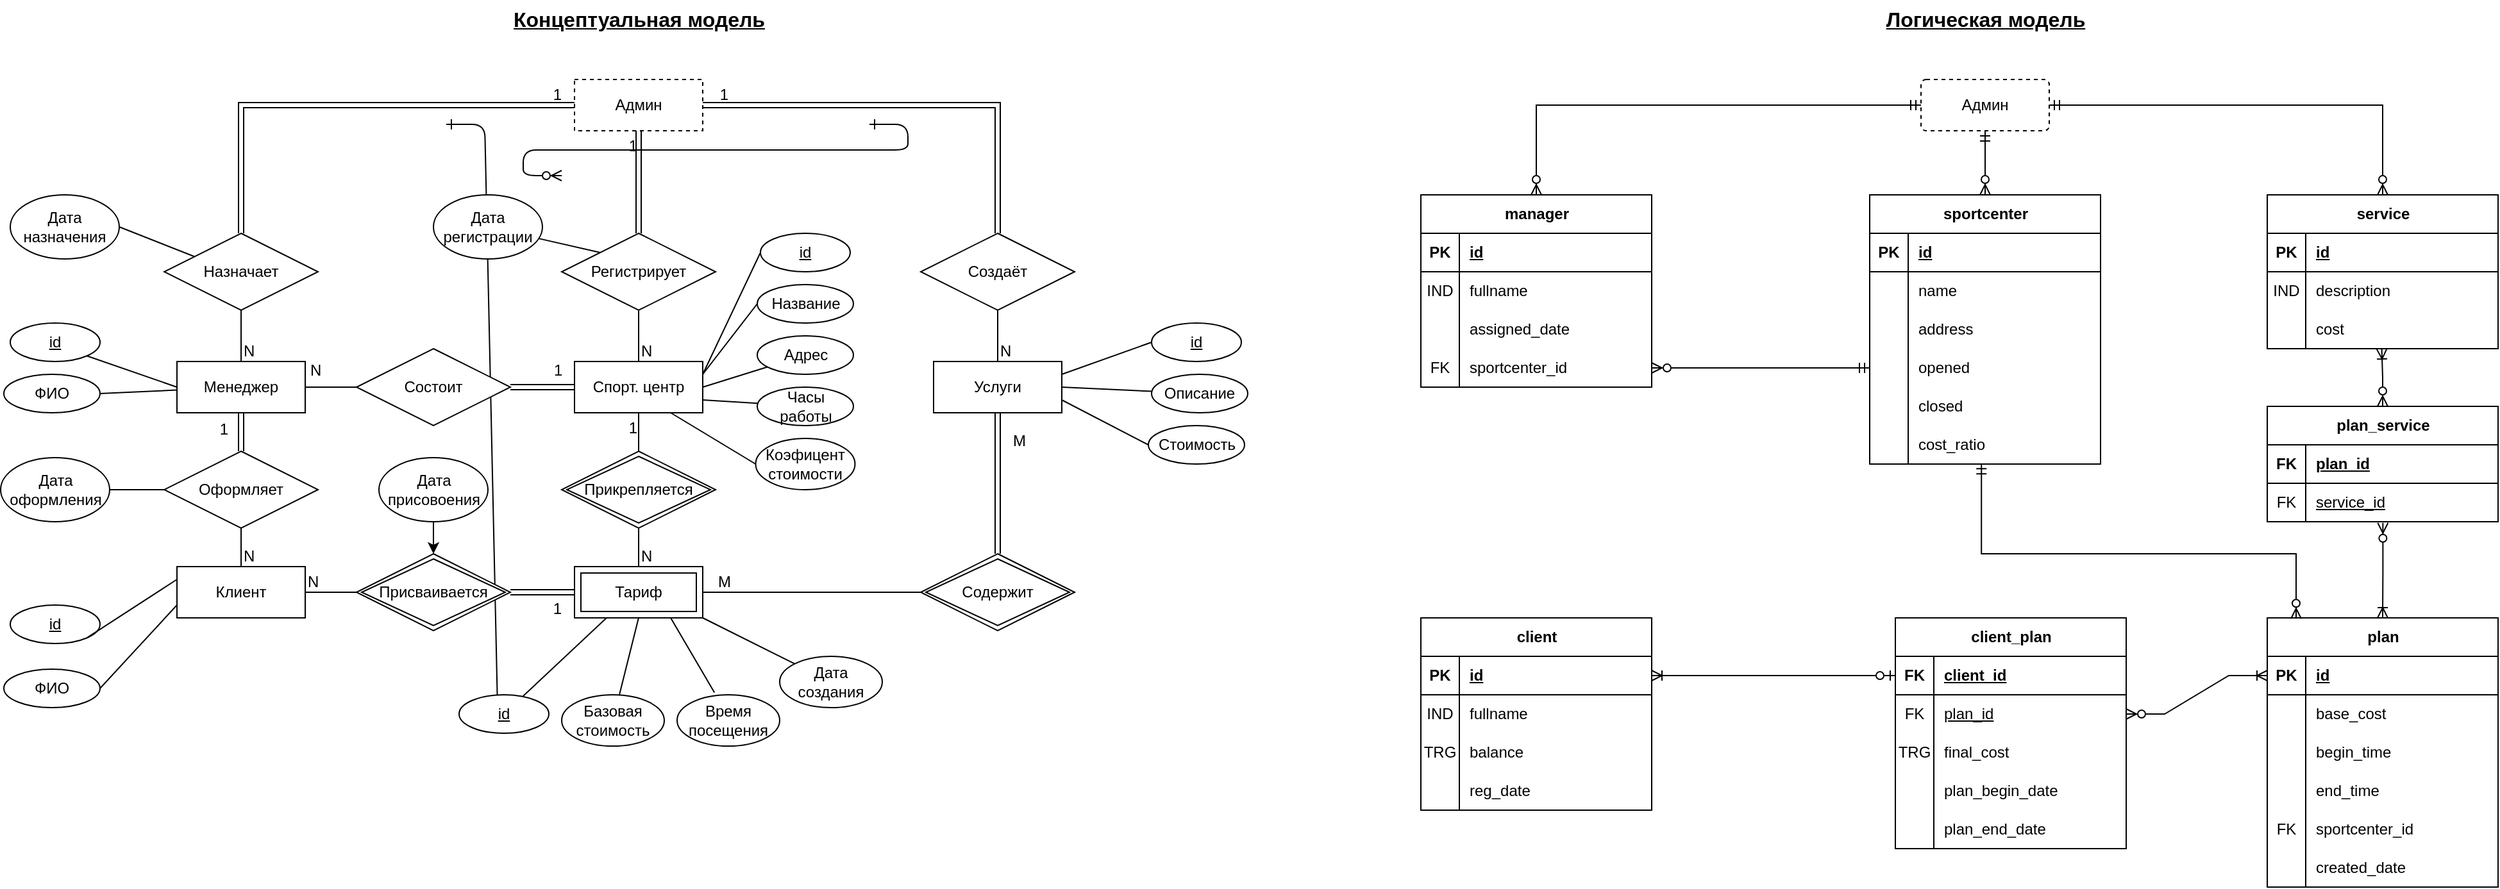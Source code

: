 <mxfile version="24.7.17">
  <diagram id="R2lEEEUBdFMjLlhIrx00" name="Page-1">
    <mxGraphModel dx="3471" dy="1487" grid="1" gridSize="10" guides="1" tooltips="1" connect="1" arrows="1" fold="1" page="1" pageScale="1" pageWidth="2000" pageHeight="800" math="0" shadow="0" extFonts="Permanent Marker^https://fonts.googleapis.com/css?family=Permanent+Marker">
      <root>
        <mxCell id="0" />
        <mxCell id="1" parent="0" />
        <mxCell id="C-vyLk0tnHw3VtMMgP7b-1" value="" style="edgeStyle=entityRelationEdgeStyle;endArrow=ERzeroToMany;startArrow=ERone;endFill=1;startFill=0;" parent="1" target="C-vyLk0tnHw3VtMMgP7b-6" edge="1">
          <mxGeometry width="100" height="100" relative="1" as="geometry">
            <mxPoint x="370" y="165" as="sourcePoint" />
            <mxPoint x="440" y="620" as="targetPoint" />
          </mxGeometry>
        </mxCell>
        <mxCell id="C-vyLk0tnHw3VtMMgP7b-12" value="" style="edgeStyle=entityRelationEdgeStyle;endArrow=ERzeroToMany;startArrow=ERone;endFill=1;startFill=0;" parent="1" target="C-vyLk0tnHw3VtMMgP7b-17" edge="1">
          <mxGeometry width="100" height="100" relative="1" as="geometry">
            <mxPoint x="700" y="165" as="sourcePoint" />
            <mxPoint x="460" y="205" as="targetPoint" />
          </mxGeometry>
        </mxCell>
        <mxCell id="DPAicfXmsq0XAQL9fjLa-65" value="Админ" style="whiteSpace=wrap;html=1;align=center;dashed=1;" vertex="1" parent="1">
          <mxGeometry x="470" y="130" width="100" height="40" as="geometry" />
        </mxCell>
        <mxCell id="DPAicfXmsq0XAQL9fjLa-169" style="edgeStyle=orthogonalEdgeStyle;rounded=0;orthogonalLoop=1;jettySize=auto;html=1;exitX=1;exitY=0.5;exitDx=0;exitDy=0;entryX=0;entryY=0.5;entryDx=0;entryDy=0;endArrow=none;endFill=0;" edge="1" parent="1" source="DPAicfXmsq0XAQL9fjLa-66" target="DPAicfXmsq0XAQL9fjLa-168">
          <mxGeometry relative="1" as="geometry" />
        </mxCell>
        <mxCell id="DPAicfXmsq0XAQL9fjLa-66" value="Менеджер" style="whiteSpace=wrap;html=1;align=center;" vertex="1" parent="1">
          <mxGeometry x="160" y="350" width="100" height="40" as="geometry" />
        </mxCell>
        <mxCell id="DPAicfXmsq0XAQL9fjLa-67" value="Назначает" style="shape=rhombus;perimeter=rhombusPerimeter;whiteSpace=wrap;html=1;align=center;" vertex="1" parent="1">
          <mxGeometry x="150" y="250" width="120" height="60" as="geometry" />
        </mxCell>
        <mxCell id="DPAicfXmsq0XAQL9fjLa-68" value="Регистрирует" style="shape=rhombus;perimeter=rhombusPerimeter;whiteSpace=wrap;html=1;align=center;" vertex="1" parent="1">
          <mxGeometry x="460" y="250" width="120" height="60" as="geometry" />
        </mxCell>
        <mxCell id="DPAicfXmsq0XAQL9fjLa-69" value="Создаёт" style="shape=rhombus;perimeter=rhombusPerimeter;whiteSpace=wrap;html=1;align=center;" vertex="1" parent="1">
          <mxGeometry x="740" y="250" width="120" height="60" as="geometry" />
        </mxCell>
        <mxCell id="DPAicfXmsq0XAQL9fjLa-70" value="Тариф" style="shape=ext;margin=3;double=1;whiteSpace=wrap;html=1;align=center;" vertex="1" parent="1">
          <mxGeometry x="470" y="510" width="100" height="40" as="geometry" />
        </mxCell>
        <mxCell id="DPAicfXmsq0XAQL9fjLa-71" value="Прикрепляется" style="shape=rhombus;double=1;perimeter=rhombusPerimeter;whiteSpace=wrap;html=1;align=center;" vertex="1" parent="1">
          <mxGeometry x="460" y="420" width="120" height="60" as="geometry" />
        </mxCell>
        <mxCell id="DPAicfXmsq0XAQL9fjLa-72" value="" style="endArrow=none;html=1;rounded=0;entryX=0;entryY=0.5;entryDx=0;entryDy=0;exitX=0.5;exitY=0;exitDx=0;exitDy=0;shape=link;" edge="1" parent="1" source="DPAicfXmsq0XAQL9fjLa-67" target="DPAicfXmsq0XAQL9fjLa-65">
          <mxGeometry relative="1" as="geometry">
            <mxPoint x="240" y="200" as="sourcePoint" />
            <mxPoint x="400" y="200" as="targetPoint" />
            <Array as="points">
              <mxPoint x="210" y="150" />
            </Array>
          </mxGeometry>
        </mxCell>
        <mxCell id="DPAicfXmsq0XAQL9fjLa-73" value="1" style="resizable=0;html=1;whiteSpace=wrap;align=right;verticalAlign=bottom;" connectable="0" vertex="1" parent="DPAicfXmsq0XAQL9fjLa-72">
          <mxGeometry x="1" relative="1" as="geometry">
            <mxPoint x="-9" as="offset" />
          </mxGeometry>
        </mxCell>
        <mxCell id="DPAicfXmsq0XAQL9fjLa-74" value="" style="endArrow=none;html=1;rounded=0;entryX=0.5;entryY=1;entryDx=0;entryDy=0;exitX=0.5;exitY=0;exitDx=0;exitDy=0;" edge="1" parent="1" source="DPAicfXmsq0XAQL9fjLa-66" target="DPAicfXmsq0XAQL9fjLa-67">
          <mxGeometry relative="1" as="geometry">
            <mxPoint x="-110" y="360" as="sourcePoint" />
            <mxPoint x="50" y="360" as="targetPoint" />
          </mxGeometry>
        </mxCell>
        <mxCell id="DPAicfXmsq0XAQL9fjLa-75" value="N" style="resizable=0;html=1;whiteSpace=wrap;align=left;verticalAlign=bottom;" connectable="0" vertex="1" parent="DPAicfXmsq0XAQL9fjLa-74">
          <mxGeometry x="-1" relative="1" as="geometry" />
        </mxCell>
        <mxCell id="DPAicfXmsq0XAQL9fjLa-76" value="" style="endArrow=none;html=1;rounded=0;entryX=0.5;entryY=1;entryDx=0;entryDy=0;exitX=0.5;exitY=0;exitDx=0;exitDy=0;shape=link;" edge="1" parent="1" source="DPAicfXmsq0XAQL9fjLa-68" target="DPAicfXmsq0XAQL9fjLa-65">
          <mxGeometry relative="1" as="geometry">
            <mxPoint x="250" y="260" as="sourcePoint" />
            <mxPoint x="480" y="160" as="targetPoint" />
            <Array as="points" />
          </mxGeometry>
        </mxCell>
        <mxCell id="DPAicfXmsq0XAQL9fjLa-77" value="1" style="resizable=0;html=1;whiteSpace=wrap;align=right;verticalAlign=bottom;" connectable="0" vertex="1" parent="DPAicfXmsq0XAQL9fjLa-76">
          <mxGeometry x="1" relative="1" as="geometry">
            <mxPoint y="20" as="offset" />
          </mxGeometry>
        </mxCell>
        <mxCell id="DPAicfXmsq0XAQL9fjLa-78" value="" style="endArrow=none;html=1;rounded=0;exitX=0.5;exitY=0;exitDx=0;exitDy=0;entryX=1;entryY=0.5;entryDx=0;entryDy=0;shape=link;" edge="1" parent="1" source="DPAicfXmsq0XAQL9fjLa-69" target="DPAicfXmsq0XAQL9fjLa-65">
          <mxGeometry relative="1" as="geometry">
            <mxPoint x="530" y="260" as="sourcePoint" />
            <mxPoint x="580" y="160" as="targetPoint" />
            <Array as="points">
              <mxPoint x="800" y="150" />
            </Array>
          </mxGeometry>
        </mxCell>
        <mxCell id="DPAicfXmsq0XAQL9fjLa-79" value="1" style="resizable=0;html=1;whiteSpace=wrap;align=right;verticalAlign=bottom;" connectable="0" vertex="1" parent="DPAicfXmsq0XAQL9fjLa-78">
          <mxGeometry x="1" relative="1" as="geometry">
            <mxPoint x="21" as="offset" />
          </mxGeometry>
        </mxCell>
        <mxCell id="DPAicfXmsq0XAQL9fjLa-80" value="" style="endArrow=none;html=1;rounded=0;entryX=0.5;entryY=1;entryDx=0;entryDy=0;exitX=0.5;exitY=0;exitDx=0;exitDy=0;" edge="1" parent="1" source="DPAicfXmsq0XAQL9fjLa-93" target="DPAicfXmsq0XAQL9fjLa-68">
          <mxGeometry relative="1" as="geometry">
            <mxPoint x="520" y="350" as="sourcePoint" />
            <mxPoint x="250" y="320" as="targetPoint" />
          </mxGeometry>
        </mxCell>
        <mxCell id="DPAicfXmsq0XAQL9fjLa-81" value="N" style="resizable=0;html=1;whiteSpace=wrap;align=left;verticalAlign=bottom;" connectable="0" vertex="1" parent="DPAicfXmsq0XAQL9fjLa-80">
          <mxGeometry x="-1" relative="1" as="geometry" />
        </mxCell>
        <mxCell id="DPAicfXmsq0XAQL9fjLa-82" value="" style="endArrow=none;html=1;rounded=0;entryX=0.5;entryY=1;entryDx=0;entryDy=0;exitX=0.5;exitY=0;exitDx=0;exitDy=0;" edge="1" parent="1" source="DPAicfXmsq0XAQL9fjLa-94" target="DPAicfXmsq0XAQL9fjLa-69">
          <mxGeometry relative="1" as="geometry">
            <mxPoint x="800" y="350" as="sourcePoint" />
            <mxPoint x="530" y="320" as="targetPoint" />
          </mxGeometry>
        </mxCell>
        <mxCell id="DPAicfXmsq0XAQL9fjLa-83" value="N" style="resizable=0;html=1;whiteSpace=wrap;align=left;verticalAlign=bottom;" connectable="0" vertex="1" parent="DPAicfXmsq0XAQL9fjLa-82">
          <mxGeometry x="-1" relative="1" as="geometry" />
        </mxCell>
        <mxCell id="DPAicfXmsq0XAQL9fjLa-84" value="" style="endArrow=none;html=1;rounded=0;entryX=0.5;entryY=1;entryDx=0;entryDy=0;exitX=0.5;exitY=0;exitDx=0;exitDy=0;" edge="1" parent="1" source="DPAicfXmsq0XAQL9fjLa-71" target="DPAicfXmsq0XAQL9fjLa-93">
          <mxGeometry relative="1" as="geometry">
            <mxPoint x="530" y="260" as="sourcePoint" />
            <mxPoint x="520" y="390" as="targetPoint" />
            <Array as="points" />
          </mxGeometry>
        </mxCell>
        <mxCell id="DPAicfXmsq0XAQL9fjLa-85" value="1" style="resizable=0;html=1;whiteSpace=wrap;align=right;verticalAlign=bottom;" connectable="0" vertex="1" parent="DPAicfXmsq0XAQL9fjLa-84">
          <mxGeometry x="1" relative="1" as="geometry">
            <mxPoint y="20" as="offset" />
          </mxGeometry>
        </mxCell>
        <mxCell id="DPAicfXmsq0XAQL9fjLa-86" value="" style="endArrow=none;html=1;rounded=0;entryX=0.5;entryY=1;entryDx=0;entryDy=0;exitX=0.5;exitY=0;exitDx=0;exitDy=0;" edge="1" parent="1" source="DPAicfXmsq0XAQL9fjLa-70" target="DPAicfXmsq0XAQL9fjLa-71">
          <mxGeometry relative="1" as="geometry">
            <mxPoint x="530" y="360" as="sourcePoint" />
            <mxPoint x="530" y="320" as="targetPoint" />
          </mxGeometry>
        </mxCell>
        <mxCell id="DPAicfXmsq0XAQL9fjLa-87" value="N" style="resizable=0;html=1;whiteSpace=wrap;align=left;verticalAlign=bottom;" connectable="0" vertex="1" parent="DPAicfXmsq0XAQL9fjLa-86">
          <mxGeometry x="-1" relative="1" as="geometry" />
        </mxCell>
        <mxCell id="DPAicfXmsq0XAQL9fjLa-88" value="" style="endArrow=none;html=1;rounded=0;exitX=1;exitY=0.5;exitDx=0;exitDy=0;entryX=0;entryY=0.5;entryDx=0;entryDy=0;" edge="1" parent="1" source="DPAicfXmsq0XAQL9fjLa-70" target="DPAicfXmsq0XAQL9fjLa-92">
          <mxGeometry relative="1" as="geometry">
            <mxPoint x="80" y="490" as="sourcePoint" />
            <mxPoint x="740" y="530" as="targetPoint" />
          </mxGeometry>
        </mxCell>
        <mxCell id="DPAicfXmsq0XAQL9fjLa-89" value="M" style="resizable=0;html=1;whiteSpace=wrap;align=left;verticalAlign=bottom;" connectable="0" vertex="1" parent="DPAicfXmsq0XAQL9fjLa-88">
          <mxGeometry x="-1" relative="1" as="geometry">
            <mxPoint x="10" as="offset" />
          </mxGeometry>
        </mxCell>
        <mxCell id="DPAicfXmsq0XAQL9fjLa-90" value="" style="endArrow=none;html=1;rounded=0;exitX=0.5;exitY=1;exitDx=0;exitDy=0;entryX=0.5;entryY=0;entryDx=0;entryDy=0;shape=link;" edge="1" parent="1" source="DPAicfXmsq0XAQL9fjLa-94" target="DPAicfXmsq0XAQL9fjLa-92">
          <mxGeometry relative="1" as="geometry">
            <mxPoint x="800" y="390" as="sourcePoint" />
            <mxPoint x="800" y="500" as="targetPoint" />
          </mxGeometry>
        </mxCell>
        <mxCell id="DPAicfXmsq0XAQL9fjLa-91" value="M" style="resizable=0;html=1;whiteSpace=wrap;align=left;verticalAlign=bottom;" connectable="0" vertex="1" parent="DPAicfXmsq0XAQL9fjLa-90">
          <mxGeometry x="-1" relative="1" as="geometry">
            <mxPoint x="10" y="30" as="offset" />
          </mxGeometry>
        </mxCell>
        <mxCell id="DPAicfXmsq0XAQL9fjLa-92" value="Содержит" style="shape=rhombus;double=1;perimeter=rhombusPerimeter;whiteSpace=wrap;html=1;align=center;" vertex="1" parent="1">
          <mxGeometry x="740" y="500" width="120" height="60" as="geometry" />
        </mxCell>
        <mxCell id="DPAicfXmsq0XAQL9fjLa-131" style="rounded=0;orthogonalLoop=1;jettySize=auto;html=1;exitX=0.75;exitY=1;exitDx=0;exitDy=0;entryX=0;entryY=0.5;entryDx=0;entryDy=0;endArrow=none;endFill=0;" edge="1" parent="1" source="DPAicfXmsq0XAQL9fjLa-93" target="DPAicfXmsq0XAQL9fjLa-130">
          <mxGeometry relative="1" as="geometry" />
        </mxCell>
        <mxCell id="DPAicfXmsq0XAQL9fjLa-93" value="Спорт. центр" style="whiteSpace=wrap;html=1;align=center;" vertex="1" parent="1">
          <mxGeometry x="470" y="350" width="100" height="40" as="geometry" />
        </mxCell>
        <mxCell id="DPAicfXmsq0XAQL9fjLa-133" style="rounded=0;orthogonalLoop=1;jettySize=auto;html=1;exitX=1;exitY=0.75;exitDx=0;exitDy=0;entryX=0;entryY=0.5;entryDx=0;entryDy=0;endArrow=none;endFill=0;" edge="1" parent="1" source="DPAicfXmsq0XAQL9fjLa-94" target="DPAicfXmsq0XAQL9fjLa-132">
          <mxGeometry relative="1" as="geometry" />
        </mxCell>
        <mxCell id="DPAicfXmsq0XAQL9fjLa-94" value="Услуги" style="whiteSpace=wrap;html=1;align=center;" vertex="1" parent="1">
          <mxGeometry x="750" y="350" width="100" height="40" as="geometry" />
        </mxCell>
        <mxCell id="DPAicfXmsq0XAQL9fjLa-123" style="rounded=0;orthogonalLoop=1;jettySize=auto;html=1;exitX=0;exitY=0.75;exitDx=0;exitDy=0;entryX=1;entryY=0.5;entryDx=0;entryDy=0;endArrow=none;endFill=0;" edge="1" parent="1" source="DPAicfXmsq0XAQL9fjLa-95" target="DPAicfXmsq0XAQL9fjLa-122">
          <mxGeometry relative="1" as="geometry" />
        </mxCell>
        <mxCell id="DPAicfXmsq0XAQL9fjLa-95" value="Клиент" style="whiteSpace=wrap;html=1;align=center;" vertex="1" parent="1">
          <mxGeometry x="160" y="510" width="100" height="40" as="geometry" />
        </mxCell>
        <mxCell id="DPAicfXmsq0XAQL9fjLa-96" value="Оформляет" style="shape=rhombus;perimeter=rhombusPerimeter;whiteSpace=wrap;html=1;align=center;" vertex="1" parent="1">
          <mxGeometry x="150" y="420" width="120" height="60" as="geometry" />
        </mxCell>
        <mxCell id="DPAicfXmsq0XAQL9fjLa-97" value="" style="endArrow=none;html=1;rounded=0;entryX=0.5;entryY=1;entryDx=0;entryDy=0;exitX=0.5;exitY=0;exitDx=0;exitDy=0;shape=link;" edge="1" parent="1" source="DPAicfXmsq0XAQL9fjLa-96" target="DPAicfXmsq0XAQL9fjLa-66">
          <mxGeometry relative="1" as="geometry">
            <mxPoint x="220" y="260" as="sourcePoint" />
            <mxPoint x="450" y="160" as="targetPoint" />
            <Array as="points" />
          </mxGeometry>
        </mxCell>
        <mxCell id="DPAicfXmsq0XAQL9fjLa-98" value="1" style="resizable=0;html=1;whiteSpace=wrap;align=right;verticalAlign=bottom;" connectable="0" vertex="1" parent="DPAicfXmsq0XAQL9fjLa-97">
          <mxGeometry x="1" relative="1" as="geometry">
            <mxPoint x="-9" y="21" as="offset" />
          </mxGeometry>
        </mxCell>
        <mxCell id="DPAicfXmsq0XAQL9fjLa-99" value="" style="endArrow=none;html=1;rounded=0;entryX=0.5;entryY=1;entryDx=0;entryDy=0;exitX=0.5;exitY=0;exitDx=0;exitDy=0;" edge="1" parent="1" source="DPAicfXmsq0XAQL9fjLa-95" target="DPAicfXmsq0XAQL9fjLa-96">
          <mxGeometry relative="1" as="geometry">
            <mxPoint x="500" y="520" as="sourcePoint" />
            <mxPoint x="500" y="490" as="targetPoint" />
          </mxGeometry>
        </mxCell>
        <mxCell id="DPAicfXmsq0XAQL9fjLa-100" value="N" style="resizable=0;html=1;whiteSpace=wrap;align=left;verticalAlign=bottom;" connectable="0" vertex="1" parent="DPAicfXmsq0XAQL9fjLa-99">
          <mxGeometry x="-1" relative="1" as="geometry" />
        </mxCell>
        <mxCell id="DPAicfXmsq0XAQL9fjLa-101" value="Присваивается" style="shape=rhombus;double=1;perimeter=rhombusPerimeter;whiteSpace=wrap;html=1;align=center;" vertex="1" parent="1">
          <mxGeometry x="300" y="500" width="120" height="60" as="geometry" />
        </mxCell>
        <mxCell id="DPAicfXmsq0XAQL9fjLa-102" value="" style="endArrow=none;html=1;rounded=0;entryX=0;entryY=0.5;entryDx=0;entryDy=0;exitX=1;exitY=0.5;exitDx=0;exitDy=0;shape=link;" edge="1" parent="1" source="DPAicfXmsq0XAQL9fjLa-101" target="DPAicfXmsq0XAQL9fjLa-70">
          <mxGeometry relative="1" as="geometry">
            <mxPoint x="220" y="430" as="sourcePoint" />
            <mxPoint x="220" y="400" as="targetPoint" />
            <Array as="points" />
          </mxGeometry>
        </mxCell>
        <mxCell id="DPAicfXmsq0XAQL9fjLa-103" value="1" style="resizable=0;html=1;whiteSpace=wrap;align=right;verticalAlign=bottom;" connectable="0" vertex="1" parent="DPAicfXmsq0XAQL9fjLa-102">
          <mxGeometry x="1" relative="1" as="geometry">
            <mxPoint x="-9" y="21" as="offset" />
          </mxGeometry>
        </mxCell>
        <mxCell id="DPAicfXmsq0XAQL9fjLa-104" value="" style="endArrow=none;html=1;rounded=0;entryX=0;entryY=0.5;entryDx=0;entryDy=0;exitX=1;exitY=0.5;exitDx=0;exitDy=0;" edge="1" parent="1" source="DPAicfXmsq0XAQL9fjLa-95" target="DPAicfXmsq0XAQL9fjLa-101">
          <mxGeometry relative="1" as="geometry">
            <mxPoint x="220" y="520" as="sourcePoint" />
            <mxPoint x="220" y="490" as="targetPoint" />
          </mxGeometry>
        </mxCell>
        <mxCell id="DPAicfXmsq0XAQL9fjLa-105" value="N" style="resizable=0;html=1;whiteSpace=wrap;align=left;verticalAlign=bottom;" connectable="0" vertex="1" parent="DPAicfXmsq0XAQL9fjLa-104">
          <mxGeometry x="-1" relative="1" as="geometry" />
        </mxCell>
        <mxCell id="DPAicfXmsq0XAQL9fjLa-107" value="&lt;font style=&quot;font-size: 16px;&quot;&gt;&lt;b&gt;&lt;u&gt;Концептуальная модель&lt;/u&gt;&lt;/b&gt;&lt;/font&gt;" style="text;html=1;align=center;verticalAlign=middle;resizable=0;points=[];autosize=1;strokeColor=none;fillColor=none;strokeWidth=1;" vertex="1" parent="1">
          <mxGeometry x="410" y="68" width="220" height="30" as="geometry" />
        </mxCell>
        <mxCell id="DPAicfXmsq0XAQL9fjLa-108" value="&lt;font style=&quot;font-size: 16px;&quot;&gt;&lt;b&gt;&lt;u&gt;Логическая модель&lt;/u&gt;&lt;/b&gt;&lt;/font&gt;" style="text;html=1;align=center;verticalAlign=middle;resizable=0;points=[];autosize=1;strokeColor=none;fillColor=none;strokeWidth=1;" vertex="1" parent="1">
          <mxGeometry x="1480" y="68" width="180" height="30" as="geometry" />
        </mxCell>
        <mxCell id="DPAicfXmsq0XAQL9fjLa-109" value="id" style="ellipse;whiteSpace=wrap;html=1;align=center;fontStyle=4;" vertex="1" parent="1">
          <mxGeometry x="30" y="540" width="70" height="30" as="geometry" />
        </mxCell>
        <mxCell id="DPAicfXmsq0XAQL9fjLa-113" style="rounded=0;orthogonalLoop=1;jettySize=auto;html=1;exitX=1;exitY=1;exitDx=0;exitDy=0;entryX=0;entryY=0.5;entryDx=0;entryDy=0;endArrow=none;endFill=0;" edge="1" parent="1" source="DPAicfXmsq0XAQL9fjLa-110" target="DPAicfXmsq0XAQL9fjLa-66">
          <mxGeometry relative="1" as="geometry" />
        </mxCell>
        <mxCell id="DPAicfXmsq0XAQL9fjLa-110" value="id" style="ellipse;whiteSpace=wrap;html=1;align=center;fontStyle=4;" vertex="1" parent="1">
          <mxGeometry x="30" y="320" width="70" height="30" as="geometry" />
        </mxCell>
        <mxCell id="DPAicfXmsq0XAQL9fjLa-111" value="id" style="ellipse;whiteSpace=wrap;html=1;align=center;fontStyle=4;" vertex="1" parent="1">
          <mxGeometry x="920" y="320" width="70" height="30" as="geometry" />
        </mxCell>
        <mxCell id="DPAicfXmsq0XAQL9fjLa-112" value="id" style="ellipse;whiteSpace=wrap;html=1;align=center;fontStyle=4;" vertex="1" parent="1">
          <mxGeometry x="615" y="250" width="70" height="30" as="geometry" />
        </mxCell>
        <mxCell id="DPAicfXmsq0XAQL9fjLa-114" style="rounded=0;orthogonalLoop=1;jettySize=auto;html=1;exitX=1;exitY=1;exitDx=0;exitDy=0;entryX=0;entryY=0.25;entryDx=0;entryDy=0;endArrow=none;endFill=0;" edge="1" parent="1" source="DPAicfXmsq0XAQL9fjLa-109" target="DPAicfXmsq0XAQL9fjLa-95">
          <mxGeometry relative="1" as="geometry">
            <mxPoint x="100" y="356" as="sourcePoint" />
            <mxPoint x="170" y="380" as="targetPoint" />
          </mxGeometry>
        </mxCell>
        <mxCell id="DPAicfXmsq0XAQL9fjLa-115" style="rounded=0;orthogonalLoop=1;jettySize=auto;html=1;exitX=1;exitY=0.25;exitDx=0;exitDy=0;entryX=0;entryY=0.5;entryDx=0;entryDy=0;endArrow=none;endFill=0;" edge="1" parent="1" source="DPAicfXmsq0XAQL9fjLa-93" target="DPAicfXmsq0XAQL9fjLa-112">
          <mxGeometry relative="1" as="geometry">
            <mxPoint x="100" y="506" as="sourcePoint" />
            <mxPoint x="170" y="530" as="targetPoint" />
          </mxGeometry>
        </mxCell>
        <mxCell id="DPAicfXmsq0XAQL9fjLa-116" style="rounded=0;orthogonalLoop=1;jettySize=auto;html=1;exitX=0;exitY=0.5;exitDx=0;exitDy=0;entryX=1;entryY=0.25;entryDx=0;entryDy=0;endArrow=none;endFill=0;" edge="1" parent="1" source="DPAicfXmsq0XAQL9fjLa-111" target="DPAicfXmsq0XAQL9fjLa-94">
          <mxGeometry relative="1" as="geometry">
            <mxPoint x="580" y="370" as="sourcePoint" />
            <mxPoint x="620" y="345" as="targetPoint" />
          </mxGeometry>
        </mxCell>
        <mxCell id="DPAicfXmsq0XAQL9fjLa-118" style="rounded=0;orthogonalLoop=1;jettySize=auto;html=1;entryX=0.25;entryY=1;entryDx=0;entryDy=0;endArrow=none;endFill=0;" edge="1" parent="1" source="DPAicfXmsq0XAQL9fjLa-117" target="DPAicfXmsq0XAQL9fjLa-70">
          <mxGeometry relative="1" as="geometry" />
        </mxCell>
        <mxCell id="DPAicfXmsq0XAQL9fjLa-117" value="id" style="ellipse;whiteSpace=wrap;html=1;align=center;fontStyle=4;" vertex="1" parent="1">
          <mxGeometry x="380" y="610" width="70" height="30" as="geometry" />
        </mxCell>
        <mxCell id="DPAicfXmsq0XAQL9fjLa-120" style="rounded=0;orthogonalLoop=1;jettySize=auto;html=1;endArrow=none;endFill=0;exitX=1;exitY=0.5;exitDx=0;exitDy=0;" edge="1" parent="1" source="DPAicfXmsq0XAQL9fjLa-121" target="DPAicfXmsq0XAQL9fjLa-66">
          <mxGeometry relative="1" as="geometry">
            <mxPoint x="99.907" y="373.909" as="sourcePoint" />
          </mxGeometry>
        </mxCell>
        <mxCell id="DPAicfXmsq0XAQL9fjLa-121" value="ФИО" style="ellipse;whiteSpace=wrap;html=1;align=center;" vertex="1" parent="1">
          <mxGeometry x="25" y="360" width="75" height="30" as="geometry" />
        </mxCell>
        <mxCell id="DPAicfXmsq0XAQL9fjLa-122" value="ФИО" style="ellipse;whiteSpace=wrap;html=1;align=center;" vertex="1" parent="1">
          <mxGeometry x="25" y="590" width="75" height="30" as="geometry" />
        </mxCell>
        <mxCell id="DPAicfXmsq0XAQL9fjLa-125" style="rounded=0;orthogonalLoop=1;jettySize=auto;html=1;entryX=1;entryY=0.5;entryDx=0;entryDy=0;endArrow=none;endFill=0;" edge="1" parent="1" source="DPAicfXmsq0XAQL9fjLa-124" target="DPAicfXmsq0XAQL9fjLa-94">
          <mxGeometry relative="1" as="geometry" />
        </mxCell>
        <mxCell id="DPAicfXmsq0XAQL9fjLa-124" value="Описание" style="ellipse;whiteSpace=wrap;html=1;align=center;" vertex="1" parent="1">
          <mxGeometry x="920" y="360" width="75" height="30" as="geometry" />
        </mxCell>
        <mxCell id="DPAicfXmsq0XAQL9fjLa-128" style="rounded=0;orthogonalLoop=1;jettySize=auto;html=1;entryX=1;entryY=0.5;entryDx=0;entryDy=0;endArrow=none;endFill=0;" edge="1" parent="1" source="DPAicfXmsq0XAQL9fjLa-126" target="DPAicfXmsq0XAQL9fjLa-93">
          <mxGeometry relative="1" as="geometry" />
        </mxCell>
        <mxCell id="DPAicfXmsq0XAQL9fjLa-126" value="Адрес" style="ellipse;whiteSpace=wrap;html=1;align=center;" vertex="1" parent="1">
          <mxGeometry x="612.5" y="330" width="75" height="30" as="geometry" />
        </mxCell>
        <mxCell id="DPAicfXmsq0XAQL9fjLa-129" style="rounded=0;orthogonalLoop=1;jettySize=auto;html=1;entryX=1;entryY=0.75;entryDx=0;entryDy=0;endArrow=none;endFill=0;" edge="1" parent="1" source="DPAicfXmsq0XAQL9fjLa-127" target="DPAicfXmsq0XAQL9fjLa-93">
          <mxGeometry relative="1" as="geometry" />
        </mxCell>
        <mxCell id="DPAicfXmsq0XAQL9fjLa-127" value="Часы работы" style="ellipse;whiteSpace=wrap;html=1;align=center;" vertex="1" parent="1">
          <mxGeometry x="612.5" y="370" width="75" height="30" as="geometry" />
        </mxCell>
        <mxCell id="DPAicfXmsq0XAQL9fjLa-130" value="Коэфицент стоимости" style="ellipse;whiteSpace=wrap;html=1;align=center;" vertex="1" parent="1">
          <mxGeometry x="611.25" y="410" width="77.5" height="40" as="geometry" />
        </mxCell>
        <mxCell id="DPAicfXmsq0XAQL9fjLa-132" value="Стоимость" style="ellipse;whiteSpace=wrap;html=1;align=center;" vertex="1" parent="1">
          <mxGeometry x="917.5" y="400" width="75" height="30" as="geometry" />
        </mxCell>
        <mxCell id="DPAicfXmsq0XAQL9fjLa-136" style="rounded=0;orthogonalLoop=1;jettySize=auto;html=1;entryX=0.5;entryY=1;entryDx=0;entryDy=0;endArrow=none;endFill=0;" edge="1" parent="1" source="DPAicfXmsq0XAQL9fjLa-134" target="DPAicfXmsq0XAQL9fjLa-70">
          <mxGeometry relative="1" as="geometry" />
        </mxCell>
        <mxCell id="DPAicfXmsq0XAQL9fjLa-134" value="Базовая стоимость" style="ellipse;whiteSpace=wrap;html=1;align=center;" vertex="1" parent="1">
          <mxGeometry x="460" y="610" width="80" height="40" as="geometry" />
        </mxCell>
        <mxCell id="DPAicfXmsq0XAQL9fjLa-137" value="Время посещения" style="ellipse;whiteSpace=wrap;html=1;align=center;" vertex="1" parent="1">
          <mxGeometry x="550" y="610" width="80" height="40" as="geometry" />
        </mxCell>
        <mxCell id="DPAicfXmsq0XAQL9fjLa-138" value="Дата создания" style="ellipse;whiteSpace=wrap;html=1;align=center;" vertex="1" parent="1">
          <mxGeometry x="630" y="580" width="80" height="40" as="geometry" />
        </mxCell>
        <mxCell id="DPAicfXmsq0XAQL9fjLa-142" style="rounded=0;orthogonalLoop=1;jettySize=auto;html=1;entryX=0;entryY=0.5;entryDx=0;entryDy=0;endArrow=none;endFill=0;" edge="1" parent="1" source="DPAicfXmsq0XAQL9fjLa-139" target="DPAicfXmsq0XAQL9fjLa-96">
          <mxGeometry relative="1" as="geometry" />
        </mxCell>
        <mxCell id="DPAicfXmsq0XAQL9fjLa-139" value="Дата оформления" style="ellipse;whiteSpace=wrap;html=1;align=center;" vertex="1" parent="1">
          <mxGeometry x="22.5" y="425" width="85" height="50" as="geometry" />
        </mxCell>
        <mxCell id="DPAicfXmsq0XAQL9fjLa-141" style="rounded=0;orthogonalLoop=1;jettySize=auto;html=1;entryX=0.5;entryY=0;entryDx=0;entryDy=0;" edge="1" parent="1" source="DPAicfXmsq0XAQL9fjLa-140" target="DPAicfXmsq0XAQL9fjLa-101">
          <mxGeometry relative="1" as="geometry" />
        </mxCell>
        <mxCell id="DPAicfXmsq0XAQL9fjLa-140" value="Дата присовоения" style="ellipse;whiteSpace=wrap;html=1;align=center;" vertex="1" parent="1">
          <mxGeometry x="317.5" y="425" width="85" height="50" as="geometry" />
        </mxCell>
        <mxCell id="DPAicfXmsq0XAQL9fjLa-143" style="rounded=0;orthogonalLoop=1;jettySize=auto;html=1;entryX=0.75;entryY=1;entryDx=0;entryDy=0;endArrow=none;endFill=0;exitX=0.364;exitY=-0.045;exitDx=0;exitDy=0;exitPerimeter=0;" edge="1" parent="1" source="DPAicfXmsq0XAQL9fjLa-137" target="DPAicfXmsq0XAQL9fjLa-70">
          <mxGeometry relative="1" as="geometry">
            <mxPoint x="515" y="620" as="sourcePoint" />
            <mxPoint x="530" y="560" as="targetPoint" />
          </mxGeometry>
        </mxCell>
        <mxCell id="DPAicfXmsq0XAQL9fjLa-144" style="rounded=0;orthogonalLoop=1;jettySize=auto;html=1;entryX=1;entryY=1;entryDx=0;entryDy=0;endArrow=none;endFill=0;exitX=0;exitY=0;exitDx=0;exitDy=0;" edge="1" parent="1" source="DPAicfXmsq0XAQL9fjLa-138" target="DPAicfXmsq0XAQL9fjLa-70">
          <mxGeometry relative="1" as="geometry">
            <mxPoint x="525" y="630" as="sourcePoint" />
            <mxPoint x="540" y="570" as="targetPoint" />
          </mxGeometry>
        </mxCell>
        <mxCell id="DPAicfXmsq0XAQL9fjLa-145" value="Дата назначения" style="ellipse;whiteSpace=wrap;html=1;align=center;" vertex="1" parent="1">
          <mxGeometry x="30" y="220" width="85" height="50" as="geometry" />
        </mxCell>
        <mxCell id="DPAicfXmsq0XAQL9fjLa-149" style="rounded=0;orthogonalLoop=1;jettySize=auto;html=1;entryX=0;entryY=0;entryDx=0;entryDy=0;endArrow=none;endFill=0;" edge="1" parent="1" source="DPAicfXmsq0XAQL9fjLa-146" target="DPAicfXmsq0XAQL9fjLa-68">
          <mxGeometry relative="1" as="geometry" />
        </mxCell>
        <mxCell id="DPAicfXmsq0XAQL9fjLa-146" value="Дата регистрации" style="ellipse;whiteSpace=wrap;html=1;align=center;" vertex="1" parent="1">
          <mxGeometry x="360" y="220" width="85" height="50" as="geometry" />
        </mxCell>
        <mxCell id="DPAicfXmsq0XAQL9fjLa-148" style="rounded=0;orthogonalLoop=1;jettySize=auto;html=1;exitX=1;exitY=0.5;exitDx=0;exitDy=0;entryX=0.194;entryY=0.3;entryDx=0;entryDy=0;entryPerimeter=0;endArrow=none;endFill=0;" edge="1" parent="1" source="DPAicfXmsq0XAQL9fjLa-145" target="DPAicfXmsq0XAQL9fjLa-67">
          <mxGeometry relative="1" as="geometry" />
        </mxCell>
        <mxCell id="DPAicfXmsq0XAQL9fjLa-150" value="Админ" style="rounded=1;arcSize=10;whiteSpace=wrap;html=1;align=center;dashed=1;" vertex="1" parent="1">
          <mxGeometry x="1520" y="130" width="100" height="40" as="geometry" />
        </mxCell>
        <mxCell id="DPAicfXmsq0XAQL9fjLa-155" value="manager" style="shape=table;startSize=30;container=1;collapsible=1;childLayout=tableLayout;fixedRows=1;rowLines=0;fontStyle=1;align=center;resizeLast=1;html=1;" vertex="1" parent="1">
          <mxGeometry x="1130" y="220" width="180" height="150" as="geometry" />
        </mxCell>
        <mxCell id="DPAicfXmsq0XAQL9fjLa-156" value="" style="shape=tableRow;horizontal=0;startSize=0;swimlaneHead=0;swimlaneBody=0;fillColor=none;collapsible=0;dropTarget=0;points=[[0,0.5],[1,0.5]];portConstraint=eastwest;top=0;left=0;right=0;bottom=1;" vertex="1" parent="DPAicfXmsq0XAQL9fjLa-155">
          <mxGeometry y="30" width="180" height="30" as="geometry" />
        </mxCell>
        <mxCell id="DPAicfXmsq0XAQL9fjLa-157" value="PK" style="shape=partialRectangle;connectable=0;fillColor=none;top=0;left=0;bottom=0;right=0;fontStyle=1;overflow=hidden;whiteSpace=wrap;html=1;" vertex="1" parent="DPAicfXmsq0XAQL9fjLa-156">
          <mxGeometry width="30" height="30" as="geometry">
            <mxRectangle width="30" height="30" as="alternateBounds" />
          </mxGeometry>
        </mxCell>
        <mxCell id="DPAicfXmsq0XAQL9fjLa-158" value="id" style="shape=partialRectangle;connectable=0;fillColor=none;top=0;left=0;bottom=0;right=0;align=left;spacingLeft=6;fontStyle=5;overflow=hidden;whiteSpace=wrap;html=1;" vertex="1" parent="DPAicfXmsq0XAQL9fjLa-156">
          <mxGeometry x="30" width="150" height="30" as="geometry">
            <mxRectangle width="150" height="30" as="alternateBounds" />
          </mxGeometry>
        </mxCell>
        <mxCell id="DPAicfXmsq0XAQL9fjLa-159" value="" style="shape=tableRow;horizontal=0;startSize=0;swimlaneHead=0;swimlaneBody=0;fillColor=none;collapsible=0;dropTarget=0;points=[[0,0.5],[1,0.5]];portConstraint=eastwest;top=0;left=0;right=0;bottom=0;" vertex="1" parent="DPAicfXmsq0XAQL9fjLa-155">
          <mxGeometry y="60" width="180" height="30" as="geometry" />
        </mxCell>
        <mxCell id="DPAicfXmsq0XAQL9fjLa-160" value="IND" style="shape=partialRectangle;connectable=0;fillColor=none;top=0;left=0;bottom=0;right=0;editable=1;overflow=hidden;whiteSpace=wrap;html=1;" vertex="1" parent="DPAicfXmsq0XAQL9fjLa-159">
          <mxGeometry width="30" height="30" as="geometry">
            <mxRectangle width="30" height="30" as="alternateBounds" />
          </mxGeometry>
        </mxCell>
        <mxCell id="DPAicfXmsq0XAQL9fjLa-161" value="fullname" style="shape=partialRectangle;connectable=0;fillColor=none;top=0;left=0;bottom=0;right=0;align=left;spacingLeft=6;overflow=hidden;whiteSpace=wrap;html=1;" vertex="1" parent="DPAicfXmsq0XAQL9fjLa-159">
          <mxGeometry x="30" width="150" height="30" as="geometry">
            <mxRectangle width="150" height="30" as="alternateBounds" />
          </mxGeometry>
        </mxCell>
        <mxCell id="DPAicfXmsq0XAQL9fjLa-162" value="" style="shape=tableRow;horizontal=0;startSize=0;swimlaneHead=0;swimlaneBody=0;fillColor=none;collapsible=0;dropTarget=0;points=[[0,0.5],[1,0.5]];portConstraint=eastwest;top=0;left=0;right=0;bottom=0;" vertex="1" parent="DPAicfXmsq0XAQL9fjLa-155">
          <mxGeometry y="90" width="180" height="30" as="geometry" />
        </mxCell>
        <mxCell id="DPAicfXmsq0XAQL9fjLa-163" value="" style="shape=partialRectangle;connectable=0;fillColor=none;top=0;left=0;bottom=0;right=0;editable=1;overflow=hidden;whiteSpace=wrap;html=1;" vertex="1" parent="DPAicfXmsq0XAQL9fjLa-162">
          <mxGeometry width="30" height="30" as="geometry">
            <mxRectangle width="30" height="30" as="alternateBounds" />
          </mxGeometry>
        </mxCell>
        <mxCell id="DPAicfXmsq0XAQL9fjLa-164" value="assigned_date" style="shape=partialRectangle;connectable=0;fillColor=none;top=0;left=0;bottom=0;right=0;align=left;spacingLeft=6;overflow=hidden;whiteSpace=wrap;html=1;" vertex="1" parent="DPAicfXmsq0XAQL9fjLa-162">
          <mxGeometry x="30" width="150" height="30" as="geometry">
            <mxRectangle width="150" height="30" as="alternateBounds" />
          </mxGeometry>
        </mxCell>
        <mxCell id="DPAicfXmsq0XAQL9fjLa-165" value="" style="shape=tableRow;horizontal=0;startSize=0;swimlaneHead=0;swimlaneBody=0;fillColor=none;collapsible=0;dropTarget=0;points=[[0,0.5],[1,0.5]];portConstraint=eastwest;top=0;left=0;right=0;bottom=0;" vertex="1" parent="DPAicfXmsq0XAQL9fjLa-155">
          <mxGeometry y="120" width="180" height="30" as="geometry" />
        </mxCell>
        <mxCell id="DPAicfXmsq0XAQL9fjLa-166" value="FK" style="shape=partialRectangle;connectable=0;fillColor=none;top=0;left=0;bottom=0;right=0;editable=1;overflow=hidden;whiteSpace=wrap;html=1;" vertex="1" parent="DPAicfXmsq0XAQL9fjLa-165">
          <mxGeometry width="30" height="30" as="geometry">
            <mxRectangle width="30" height="30" as="alternateBounds" />
          </mxGeometry>
        </mxCell>
        <mxCell id="DPAicfXmsq0XAQL9fjLa-167" value="sportcenter_id" style="shape=partialRectangle;connectable=0;fillColor=none;top=0;left=0;bottom=0;right=0;align=left;spacingLeft=6;overflow=hidden;whiteSpace=wrap;html=1;" vertex="1" parent="DPAicfXmsq0XAQL9fjLa-165">
          <mxGeometry x="30" width="150" height="30" as="geometry">
            <mxRectangle width="150" height="30" as="alternateBounds" />
          </mxGeometry>
        </mxCell>
        <mxCell id="DPAicfXmsq0XAQL9fjLa-170" style="rounded=0;orthogonalLoop=1;jettySize=auto;html=1;entryX=0;entryY=0.5;entryDx=0;entryDy=0;shape=link;" edge="1" parent="1" source="DPAicfXmsq0XAQL9fjLa-168" target="DPAicfXmsq0XAQL9fjLa-93">
          <mxGeometry relative="1" as="geometry" />
        </mxCell>
        <mxCell id="DPAicfXmsq0XAQL9fjLa-168" value="Состоит" style="shape=rhombus;perimeter=rhombusPerimeter;whiteSpace=wrap;html=1;align=center;" vertex="1" parent="1">
          <mxGeometry x="300" y="340" width="120" height="60" as="geometry" />
        </mxCell>
        <mxCell id="DPAicfXmsq0XAQL9fjLa-172" value="1" style="resizable=0;html=1;whiteSpace=wrap;align=left;verticalAlign=bottom;" connectable="0" vertex="1" parent="1">
          <mxGeometry x="450" y="370" as="geometry">
            <mxPoint x="2" y="-5" as="offset" />
          </mxGeometry>
        </mxCell>
        <mxCell id="DPAicfXmsq0XAQL9fjLa-173" value="N" style="resizable=0;html=1;whiteSpace=wrap;align=left;verticalAlign=bottom;direction=east;" connectable="0" vertex="1" parent="1">
          <mxGeometry x="260" y="370" as="geometry">
            <mxPoint x="2" y="-5" as="offset" />
          </mxGeometry>
        </mxCell>
        <mxCell id="DPAicfXmsq0XAQL9fjLa-174" value="sportcenter" style="shape=table;startSize=30;container=1;collapsible=1;childLayout=tableLayout;fixedRows=1;rowLines=0;fontStyle=1;align=center;resizeLast=1;html=1;" vertex="1" parent="1">
          <mxGeometry x="1480" y="220" width="180" height="210" as="geometry">
            <mxRectangle x="1500" y="220" width="100" height="30" as="alternateBounds" />
          </mxGeometry>
        </mxCell>
        <mxCell id="DPAicfXmsq0XAQL9fjLa-175" value="" style="shape=tableRow;horizontal=0;startSize=0;swimlaneHead=0;swimlaneBody=0;fillColor=none;collapsible=0;dropTarget=0;points=[[0,0.5],[1,0.5]];portConstraint=eastwest;top=0;left=0;right=0;bottom=1;" vertex="1" parent="DPAicfXmsq0XAQL9fjLa-174">
          <mxGeometry y="30" width="180" height="30" as="geometry" />
        </mxCell>
        <mxCell id="DPAicfXmsq0XAQL9fjLa-176" value="PK" style="shape=partialRectangle;connectable=0;fillColor=none;top=0;left=0;bottom=0;right=0;fontStyle=1;overflow=hidden;whiteSpace=wrap;html=1;" vertex="1" parent="DPAicfXmsq0XAQL9fjLa-175">
          <mxGeometry width="30" height="30" as="geometry">
            <mxRectangle width="30" height="30" as="alternateBounds" />
          </mxGeometry>
        </mxCell>
        <mxCell id="DPAicfXmsq0XAQL9fjLa-177" value="id" style="shape=partialRectangle;connectable=0;fillColor=none;top=0;left=0;bottom=0;right=0;align=left;spacingLeft=6;fontStyle=5;overflow=hidden;whiteSpace=wrap;html=1;" vertex="1" parent="DPAicfXmsq0XAQL9fjLa-175">
          <mxGeometry x="30" width="150" height="30" as="geometry">
            <mxRectangle width="150" height="30" as="alternateBounds" />
          </mxGeometry>
        </mxCell>
        <mxCell id="DPAicfXmsq0XAQL9fjLa-178" value="" style="shape=tableRow;horizontal=0;startSize=0;swimlaneHead=0;swimlaneBody=0;fillColor=none;collapsible=0;dropTarget=0;points=[[0,0.5],[1,0.5]];portConstraint=eastwest;top=0;left=0;right=0;bottom=0;" vertex="1" parent="DPAicfXmsq0XAQL9fjLa-174">
          <mxGeometry y="60" width="180" height="30" as="geometry" />
        </mxCell>
        <mxCell id="DPAicfXmsq0XAQL9fjLa-179" value="" style="shape=partialRectangle;connectable=0;fillColor=none;top=0;left=0;bottom=0;right=0;editable=1;overflow=hidden;whiteSpace=wrap;html=1;" vertex="1" parent="DPAicfXmsq0XAQL9fjLa-178">
          <mxGeometry width="30" height="30" as="geometry">
            <mxRectangle width="30" height="30" as="alternateBounds" />
          </mxGeometry>
        </mxCell>
        <mxCell id="DPAicfXmsq0XAQL9fjLa-180" value="name" style="shape=partialRectangle;connectable=0;fillColor=none;top=0;left=0;bottom=0;right=0;align=left;spacingLeft=6;overflow=hidden;whiteSpace=wrap;html=1;" vertex="1" parent="DPAicfXmsq0XAQL9fjLa-178">
          <mxGeometry x="30" width="150" height="30" as="geometry">
            <mxRectangle width="150" height="30" as="alternateBounds" />
          </mxGeometry>
        </mxCell>
        <mxCell id="DPAicfXmsq0XAQL9fjLa-181" value="" style="shape=tableRow;horizontal=0;startSize=0;swimlaneHead=0;swimlaneBody=0;fillColor=none;collapsible=0;dropTarget=0;points=[[0,0.5],[1,0.5]];portConstraint=eastwest;top=0;left=0;right=0;bottom=0;" vertex="1" parent="DPAicfXmsq0XAQL9fjLa-174">
          <mxGeometry y="90" width="180" height="30" as="geometry" />
        </mxCell>
        <mxCell id="DPAicfXmsq0XAQL9fjLa-182" value="" style="shape=partialRectangle;connectable=0;fillColor=none;top=0;left=0;bottom=0;right=0;editable=1;overflow=hidden;whiteSpace=wrap;html=1;" vertex="1" parent="DPAicfXmsq0XAQL9fjLa-181">
          <mxGeometry width="30" height="30" as="geometry">
            <mxRectangle width="30" height="30" as="alternateBounds" />
          </mxGeometry>
        </mxCell>
        <mxCell id="DPAicfXmsq0XAQL9fjLa-183" value="address" style="shape=partialRectangle;connectable=0;fillColor=none;top=0;left=0;bottom=0;right=0;align=left;spacingLeft=6;overflow=hidden;whiteSpace=wrap;html=1;" vertex="1" parent="DPAicfXmsq0XAQL9fjLa-181">
          <mxGeometry x="30" width="150" height="30" as="geometry">
            <mxRectangle width="150" height="30" as="alternateBounds" />
          </mxGeometry>
        </mxCell>
        <mxCell id="DPAicfXmsq0XAQL9fjLa-184" value="" style="shape=tableRow;horizontal=0;startSize=0;swimlaneHead=0;swimlaneBody=0;fillColor=none;collapsible=0;dropTarget=0;points=[[0,0.5],[1,0.5]];portConstraint=eastwest;top=0;left=0;right=0;bottom=0;" vertex="1" parent="DPAicfXmsq0XAQL9fjLa-174">
          <mxGeometry y="120" width="180" height="30" as="geometry" />
        </mxCell>
        <mxCell id="DPAicfXmsq0XAQL9fjLa-185" value="" style="shape=partialRectangle;connectable=0;fillColor=none;top=0;left=0;bottom=0;right=0;editable=1;overflow=hidden;whiteSpace=wrap;html=1;" vertex="1" parent="DPAicfXmsq0XAQL9fjLa-184">
          <mxGeometry width="30" height="30" as="geometry">
            <mxRectangle width="30" height="30" as="alternateBounds" />
          </mxGeometry>
        </mxCell>
        <mxCell id="DPAicfXmsq0XAQL9fjLa-186" value="opened" style="shape=partialRectangle;connectable=0;fillColor=none;top=0;left=0;bottom=0;right=0;align=left;spacingLeft=6;overflow=hidden;whiteSpace=wrap;html=1;" vertex="1" parent="DPAicfXmsq0XAQL9fjLa-184">
          <mxGeometry x="30" width="150" height="30" as="geometry">
            <mxRectangle width="150" height="30" as="alternateBounds" />
          </mxGeometry>
        </mxCell>
        <mxCell id="DPAicfXmsq0XAQL9fjLa-203" value="" style="shape=tableRow;horizontal=0;startSize=0;swimlaneHead=0;swimlaneBody=0;fillColor=none;collapsible=0;dropTarget=0;points=[[0,0.5],[1,0.5]];portConstraint=eastwest;top=0;left=0;right=0;bottom=0;" vertex="1" parent="DPAicfXmsq0XAQL9fjLa-174">
          <mxGeometry y="150" width="180" height="30" as="geometry" />
        </mxCell>
        <mxCell id="DPAicfXmsq0XAQL9fjLa-204" value="" style="shape=partialRectangle;connectable=0;fillColor=none;top=0;left=0;bottom=0;right=0;editable=1;overflow=hidden;whiteSpace=wrap;html=1;" vertex="1" parent="DPAicfXmsq0XAQL9fjLa-203">
          <mxGeometry width="30" height="30" as="geometry">
            <mxRectangle width="30" height="30" as="alternateBounds" />
          </mxGeometry>
        </mxCell>
        <mxCell id="DPAicfXmsq0XAQL9fjLa-205" value="closed" style="shape=partialRectangle;connectable=0;fillColor=none;top=0;left=0;bottom=0;right=0;align=left;spacingLeft=6;overflow=hidden;whiteSpace=wrap;html=1;" vertex="1" parent="DPAicfXmsq0XAQL9fjLa-203">
          <mxGeometry x="30" width="150" height="30" as="geometry">
            <mxRectangle width="150" height="30" as="alternateBounds" />
          </mxGeometry>
        </mxCell>
        <mxCell id="DPAicfXmsq0XAQL9fjLa-206" value="" style="shape=tableRow;horizontal=0;startSize=0;swimlaneHead=0;swimlaneBody=0;fillColor=none;collapsible=0;dropTarget=0;points=[[0,0.5],[1,0.5]];portConstraint=eastwest;top=0;left=0;right=0;bottom=0;" vertex="1" parent="DPAicfXmsq0XAQL9fjLa-174">
          <mxGeometry y="180" width="180" height="30" as="geometry" />
        </mxCell>
        <mxCell id="DPAicfXmsq0XAQL9fjLa-207" value="" style="shape=partialRectangle;connectable=0;fillColor=none;top=0;left=0;bottom=0;right=0;editable=1;overflow=hidden;whiteSpace=wrap;html=1;" vertex="1" parent="DPAicfXmsq0XAQL9fjLa-206">
          <mxGeometry width="30" height="30" as="geometry">
            <mxRectangle width="30" height="30" as="alternateBounds" />
          </mxGeometry>
        </mxCell>
        <mxCell id="DPAicfXmsq0XAQL9fjLa-208" value="cost_ratio" style="shape=partialRectangle;connectable=0;fillColor=none;top=0;left=0;bottom=0;right=0;align=left;spacingLeft=6;overflow=hidden;whiteSpace=wrap;html=1;" vertex="1" parent="DPAicfXmsq0XAQL9fjLa-206">
          <mxGeometry x="30" width="150" height="30" as="geometry">
            <mxRectangle width="150" height="30" as="alternateBounds" />
          </mxGeometry>
        </mxCell>
        <mxCell id="DPAicfXmsq0XAQL9fjLa-187" value="service" style="shape=table;startSize=30;container=1;collapsible=1;childLayout=tableLayout;fixedRows=1;rowLines=0;fontStyle=1;align=center;resizeLast=1;html=1;" vertex="1" parent="1">
          <mxGeometry x="1790" y="220" width="180" height="120" as="geometry" />
        </mxCell>
        <mxCell id="DPAicfXmsq0XAQL9fjLa-188" value="" style="shape=tableRow;horizontal=0;startSize=0;swimlaneHead=0;swimlaneBody=0;fillColor=none;collapsible=0;dropTarget=0;points=[[0,0.5],[1,0.5]];portConstraint=eastwest;top=0;left=0;right=0;bottom=1;" vertex="1" parent="DPAicfXmsq0XAQL9fjLa-187">
          <mxGeometry y="30" width="180" height="30" as="geometry" />
        </mxCell>
        <mxCell id="DPAicfXmsq0XAQL9fjLa-189" value="PK" style="shape=partialRectangle;connectable=0;fillColor=none;top=0;left=0;bottom=0;right=0;fontStyle=1;overflow=hidden;whiteSpace=wrap;html=1;" vertex="1" parent="DPAicfXmsq0XAQL9fjLa-188">
          <mxGeometry width="30" height="30" as="geometry">
            <mxRectangle width="30" height="30" as="alternateBounds" />
          </mxGeometry>
        </mxCell>
        <mxCell id="DPAicfXmsq0XAQL9fjLa-190" value="id" style="shape=partialRectangle;connectable=0;fillColor=none;top=0;left=0;bottom=0;right=0;align=left;spacingLeft=6;fontStyle=5;overflow=hidden;whiteSpace=wrap;html=1;" vertex="1" parent="DPAicfXmsq0XAQL9fjLa-188">
          <mxGeometry x="30" width="150" height="30" as="geometry">
            <mxRectangle width="150" height="30" as="alternateBounds" />
          </mxGeometry>
        </mxCell>
        <mxCell id="DPAicfXmsq0XAQL9fjLa-191" value="" style="shape=tableRow;horizontal=0;startSize=0;swimlaneHead=0;swimlaneBody=0;fillColor=none;collapsible=0;dropTarget=0;points=[[0,0.5],[1,0.5]];portConstraint=eastwest;top=0;left=0;right=0;bottom=0;" vertex="1" parent="DPAicfXmsq0XAQL9fjLa-187">
          <mxGeometry y="60" width="180" height="30" as="geometry" />
        </mxCell>
        <mxCell id="DPAicfXmsq0XAQL9fjLa-192" value="IND" style="shape=partialRectangle;connectable=0;fillColor=none;top=0;left=0;bottom=0;right=0;editable=1;overflow=hidden;whiteSpace=wrap;html=1;" vertex="1" parent="DPAicfXmsq0XAQL9fjLa-191">
          <mxGeometry width="30" height="30" as="geometry">
            <mxRectangle width="30" height="30" as="alternateBounds" />
          </mxGeometry>
        </mxCell>
        <mxCell id="DPAicfXmsq0XAQL9fjLa-193" value="description" style="shape=partialRectangle;connectable=0;fillColor=none;top=0;left=0;bottom=0;right=0;align=left;spacingLeft=6;overflow=hidden;whiteSpace=wrap;html=1;" vertex="1" parent="DPAicfXmsq0XAQL9fjLa-191">
          <mxGeometry x="30" width="150" height="30" as="geometry">
            <mxRectangle width="150" height="30" as="alternateBounds" />
          </mxGeometry>
        </mxCell>
        <mxCell id="DPAicfXmsq0XAQL9fjLa-194" value="" style="shape=tableRow;horizontal=0;startSize=0;swimlaneHead=0;swimlaneBody=0;fillColor=none;collapsible=0;dropTarget=0;points=[[0,0.5],[1,0.5]];portConstraint=eastwest;top=0;left=0;right=0;bottom=0;" vertex="1" parent="DPAicfXmsq0XAQL9fjLa-187">
          <mxGeometry y="90" width="180" height="30" as="geometry" />
        </mxCell>
        <mxCell id="DPAicfXmsq0XAQL9fjLa-195" value="" style="shape=partialRectangle;connectable=0;fillColor=none;top=0;left=0;bottom=0;right=0;editable=1;overflow=hidden;whiteSpace=wrap;html=1;" vertex="1" parent="DPAicfXmsq0XAQL9fjLa-194">
          <mxGeometry width="30" height="30" as="geometry">
            <mxRectangle width="30" height="30" as="alternateBounds" />
          </mxGeometry>
        </mxCell>
        <mxCell id="DPAicfXmsq0XAQL9fjLa-196" value="cost" style="shape=partialRectangle;connectable=0;fillColor=none;top=0;left=0;bottom=0;right=0;align=left;spacingLeft=6;overflow=hidden;whiteSpace=wrap;html=1;" vertex="1" parent="DPAicfXmsq0XAQL9fjLa-194">
          <mxGeometry x="30" width="150" height="30" as="geometry">
            <mxRectangle width="150" height="30" as="alternateBounds" />
          </mxGeometry>
        </mxCell>
        <mxCell id="DPAicfXmsq0XAQL9fjLa-202" style="rounded=0;orthogonalLoop=1;jettySize=auto;html=1;exitX=0;exitY=0.5;exitDx=0;exitDy=0;entryX=1;entryY=0.25;entryDx=0;entryDy=0;endArrow=none;endFill=0;" edge="1" parent="1" source="DPAicfXmsq0XAQL9fjLa-201" target="DPAicfXmsq0XAQL9fjLa-93">
          <mxGeometry relative="1" as="geometry" />
        </mxCell>
        <mxCell id="DPAicfXmsq0XAQL9fjLa-201" value="Название" style="ellipse;whiteSpace=wrap;html=1;align=center;" vertex="1" parent="1">
          <mxGeometry x="612.5" y="290" width="75" height="30" as="geometry" />
        </mxCell>
        <mxCell id="DPAicfXmsq0XAQL9fjLa-209" value="plan" style="shape=table;startSize=30;container=1;collapsible=1;childLayout=tableLayout;fixedRows=1;rowLines=0;fontStyle=1;align=center;resizeLast=1;html=1;" vertex="1" parent="1">
          <mxGeometry x="1790" y="550" width="180" height="210" as="geometry" />
        </mxCell>
        <mxCell id="DPAicfXmsq0XAQL9fjLa-210" value="" style="shape=tableRow;horizontal=0;startSize=0;swimlaneHead=0;swimlaneBody=0;fillColor=none;collapsible=0;dropTarget=0;points=[[0,0.5],[1,0.5]];portConstraint=eastwest;top=0;left=0;right=0;bottom=1;" vertex="1" parent="DPAicfXmsq0XAQL9fjLa-209">
          <mxGeometry y="30" width="180" height="30" as="geometry" />
        </mxCell>
        <mxCell id="DPAicfXmsq0XAQL9fjLa-211" value="PK" style="shape=partialRectangle;connectable=0;fillColor=none;top=0;left=0;bottom=0;right=0;fontStyle=1;overflow=hidden;whiteSpace=wrap;html=1;" vertex="1" parent="DPAicfXmsq0XAQL9fjLa-210">
          <mxGeometry width="30" height="30" as="geometry">
            <mxRectangle width="30" height="30" as="alternateBounds" />
          </mxGeometry>
        </mxCell>
        <mxCell id="DPAicfXmsq0XAQL9fjLa-212" value="id" style="shape=partialRectangle;connectable=0;fillColor=none;top=0;left=0;bottom=0;right=0;align=left;spacingLeft=6;fontStyle=5;overflow=hidden;whiteSpace=wrap;html=1;" vertex="1" parent="DPAicfXmsq0XAQL9fjLa-210">
          <mxGeometry x="30" width="150" height="30" as="geometry">
            <mxRectangle width="150" height="30" as="alternateBounds" />
          </mxGeometry>
        </mxCell>
        <mxCell id="DPAicfXmsq0XAQL9fjLa-213" value="" style="shape=tableRow;horizontal=0;startSize=0;swimlaneHead=0;swimlaneBody=0;fillColor=none;collapsible=0;dropTarget=0;points=[[0,0.5],[1,0.5]];portConstraint=eastwest;top=0;left=0;right=0;bottom=0;" vertex="1" parent="DPAicfXmsq0XAQL9fjLa-209">
          <mxGeometry y="60" width="180" height="30" as="geometry" />
        </mxCell>
        <mxCell id="DPAicfXmsq0XAQL9fjLa-214" value="" style="shape=partialRectangle;connectable=0;fillColor=none;top=0;left=0;bottom=0;right=0;editable=1;overflow=hidden;whiteSpace=wrap;html=1;" vertex="1" parent="DPAicfXmsq0XAQL9fjLa-213">
          <mxGeometry width="30" height="30" as="geometry">
            <mxRectangle width="30" height="30" as="alternateBounds" />
          </mxGeometry>
        </mxCell>
        <mxCell id="DPAicfXmsq0XAQL9fjLa-215" value="base_cost" style="shape=partialRectangle;connectable=0;fillColor=none;top=0;left=0;bottom=0;right=0;align=left;spacingLeft=6;overflow=hidden;whiteSpace=wrap;html=1;" vertex="1" parent="DPAicfXmsq0XAQL9fjLa-213">
          <mxGeometry x="30" width="150" height="30" as="geometry">
            <mxRectangle width="150" height="30" as="alternateBounds" />
          </mxGeometry>
        </mxCell>
        <mxCell id="DPAicfXmsq0XAQL9fjLa-216" value="" style="shape=tableRow;horizontal=0;startSize=0;swimlaneHead=0;swimlaneBody=0;fillColor=none;collapsible=0;dropTarget=0;points=[[0,0.5],[1,0.5]];portConstraint=eastwest;top=0;left=0;right=0;bottom=0;" vertex="1" parent="DPAicfXmsq0XAQL9fjLa-209">
          <mxGeometry y="90" width="180" height="30" as="geometry" />
        </mxCell>
        <mxCell id="DPAicfXmsq0XAQL9fjLa-217" value="" style="shape=partialRectangle;connectable=0;fillColor=none;top=0;left=0;bottom=0;right=0;editable=1;overflow=hidden;whiteSpace=wrap;html=1;" vertex="1" parent="DPAicfXmsq0XAQL9fjLa-216">
          <mxGeometry width="30" height="30" as="geometry">
            <mxRectangle width="30" height="30" as="alternateBounds" />
          </mxGeometry>
        </mxCell>
        <mxCell id="DPAicfXmsq0XAQL9fjLa-218" value="begin_time" style="shape=partialRectangle;connectable=0;fillColor=none;top=0;left=0;bottom=0;right=0;align=left;spacingLeft=6;overflow=hidden;whiteSpace=wrap;html=1;" vertex="1" parent="DPAicfXmsq0XAQL9fjLa-216">
          <mxGeometry x="30" width="150" height="30" as="geometry">
            <mxRectangle width="150" height="30" as="alternateBounds" />
          </mxGeometry>
        </mxCell>
        <mxCell id="DPAicfXmsq0XAQL9fjLa-219" value="" style="shape=tableRow;horizontal=0;startSize=0;swimlaneHead=0;swimlaneBody=0;fillColor=none;collapsible=0;dropTarget=0;points=[[0,0.5],[1,0.5]];portConstraint=eastwest;top=0;left=0;right=0;bottom=0;" vertex="1" parent="DPAicfXmsq0XAQL9fjLa-209">
          <mxGeometry y="120" width="180" height="30" as="geometry" />
        </mxCell>
        <mxCell id="DPAicfXmsq0XAQL9fjLa-220" value="" style="shape=partialRectangle;connectable=0;fillColor=none;top=0;left=0;bottom=0;right=0;editable=1;overflow=hidden;whiteSpace=wrap;html=1;" vertex="1" parent="DPAicfXmsq0XAQL9fjLa-219">
          <mxGeometry width="30" height="30" as="geometry">
            <mxRectangle width="30" height="30" as="alternateBounds" />
          </mxGeometry>
        </mxCell>
        <mxCell id="DPAicfXmsq0XAQL9fjLa-221" value="end_time" style="shape=partialRectangle;connectable=0;fillColor=none;top=0;left=0;bottom=0;right=0;align=left;spacingLeft=6;overflow=hidden;whiteSpace=wrap;html=1;" vertex="1" parent="DPAicfXmsq0XAQL9fjLa-219">
          <mxGeometry x="30" width="150" height="30" as="geometry">
            <mxRectangle width="150" height="30" as="alternateBounds" />
          </mxGeometry>
        </mxCell>
        <mxCell id="DPAicfXmsq0XAQL9fjLa-222" value="" style="shape=tableRow;horizontal=0;startSize=0;swimlaneHead=0;swimlaneBody=0;fillColor=none;collapsible=0;dropTarget=0;points=[[0,0.5],[1,0.5]];portConstraint=eastwest;top=0;left=0;right=0;bottom=0;" vertex="1" parent="DPAicfXmsq0XAQL9fjLa-209">
          <mxGeometry y="150" width="180" height="30" as="geometry" />
        </mxCell>
        <mxCell id="DPAicfXmsq0XAQL9fjLa-223" value="FK" style="shape=partialRectangle;connectable=0;fillColor=none;top=0;left=0;bottom=0;right=0;editable=1;overflow=hidden;whiteSpace=wrap;html=1;" vertex="1" parent="DPAicfXmsq0XAQL9fjLa-222">
          <mxGeometry width="30" height="30" as="geometry">
            <mxRectangle width="30" height="30" as="alternateBounds" />
          </mxGeometry>
        </mxCell>
        <mxCell id="DPAicfXmsq0XAQL9fjLa-224" value="sportcenter_id" style="shape=partialRectangle;connectable=0;fillColor=none;top=0;left=0;bottom=0;right=0;align=left;spacingLeft=6;overflow=hidden;whiteSpace=wrap;html=1;" vertex="1" parent="DPAicfXmsq0XAQL9fjLa-222">
          <mxGeometry x="30" width="150" height="30" as="geometry">
            <mxRectangle width="150" height="30" as="alternateBounds" />
          </mxGeometry>
        </mxCell>
        <mxCell id="DPAicfXmsq0XAQL9fjLa-225" value="" style="shape=tableRow;horizontal=0;startSize=0;swimlaneHead=0;swimlaneBody=0;fillColor=none;collapsible=0;dropTarget=0;points=[[0,0.5],[1,0.5]];portConstraint=eastwest;top=0;left=0;right=0;bottom=0;" vertex="1" parent="DPAicfXmsq0XAQL9fjLa-209">
          <mxGeometry y="180" width="180" height="30" as="geometry" />
        </mxCell>
        <mxCell id="DPAicfXmsq0XAQL9fjLa-226" value="" style="shape=partialRectangle;connectable=0;fillColor=none;top=0;left=0;bottom=0;right=0;editable=1;overflow=hidden;whiteSpace=wrap;html=1;" vertex="1" parent="DPAicfXmsq0XAQL9fjLa-225">
          <mxGeometry width="30" height="30" as="geometry">
            <mxRectangle width="30" height="30" as="alternateBounds" />
          </mxGeometry>
        </mxCell>
        <mxCell id="DPAicfXmsq0XAQL9fjLa-227" value="created_date" style="shape=partialRectangle;connectable=0;fillColor=none;top=0;left=0;bottom=0;right=0;align=left;spacingLeft=6;overflow=hidden;whiteSpace=wrap;html=1;" vertex="1" parent="DPAicfXmsq0XAQL9fjLa-225">
          <mxGeometry x="30" width="150" height="30" as="geometry">
            <mxRectangle width="150" height="30" as="alternateBounds" />
          </mxGeometry>
        </mxCell>
        <mxCell id="DPAicfXmsq0XAQL9fjLa-228" value="plan_service" style="shape=table;startSize=30;container=1;collapsible=1;childLayout=tableLayout;fixedRows=1;rowLines=0;fontStyle=1;align=center;resizeLast=1;html=1;" vertex="1" parent="1">
          <mxGeometry x="1790" y="385" width="180" height="90" as="geometry" />
        </mxCell>
        <mxCell id="DPAicfXmsq0XAQL9fjLa-229" value="" style="shape=tableRow;horizontal=0;startSize=0;swimlaneHead=0;swimlaneBody=0;fillColor=none;collapsible=0;dropTarget=0;points=[[0,0.5],[1,0.5]];portConstraint=eastwest;top=0;left=0;right=0;bottom=1;" vertex="1" parent="DPAicfXmsq0XAQL9fjLa-228">
          <mxGeometry y="30" width="180" height="30" as="geometry" />
        </mxCell>
        <mxCell id="DPAicfXmsq0XAQL9fjLa-230" value="FK" style="shape=partialRectangle;connectable=0;fillColor=none;top=0;left=0;bottom=0;right=0;fontStyle=1;overflow=hidden;whiteSpace=wrap;html=1;" vertex="1" parent="DPAicfXmsq0XAQL9fjLa-229">
          <mxGeometry width="30" height="30" as="geometry">
            <mxRectangle width="30" height="30" as="alternateBounds" />
          </mxGeometry>
        </mxCell>
        <mxCell id="DPAicfXmsq0XAQL9fjLa-231" value="plan_id" style="shape=partialRectangle;connectable=0;fillColor=none;top=0;left=0;bottom=0;right=0;align=left;spacingLeft=6;fontStyle=5;overflow=hidden;whiteSpace=wrap;html=1;" vertex="1" parent="DPAicfXmsq0XAQL9fjLa-229">
          <mxGeometry x="30" width="150" height="30" as="geometry">
            <mxRectangle width="150" height="30" as="alternateBounds" />
          </mxGeometry>
        </mxCell>
        <mxCell id="DPAicfXmsq0XAQL9fjLa-232" value="" style="shape=tableRow;horizontal=0;startSize=0;swimlaneHead=0;swimlaneBody=0;fillColor=none;collapsible=0;dropTarget=0;points=[[0,0.5],[1,0.5]];portConstraint=eastwest;top=0;left=0;right=0;bottom=0;" vertex="1" parent="DPAicfXmsq0XAQL9fjLa-228">
          <mxGeometry y="60" width="180" height="30" as="geometry" />
        </mxCell>
        <mxCell id="DPAicfXmsq0XAQL9fjLa-233" value="FK" style="shape=partialRectangle;connectable=0;fillColor=none;top=0;left=0;bottom=0;right=0;editable=1;overflow=hidden;whiteSpace=wrap;html=1;" vertex="1" parent="DPAicfXmsq0XAQL9fjLa-232">
          <mxGeometry width="30" height="30" as="geometry">
            <mxRectangle width="30" height="30" as="alternateBounds" />
          </mxGeometry>
        </mxCell>
        <mxCell id="DPAicfXmsq0XAQL9fjLa-234" value="&lt;u&gt;service_id&lt;/u&gt;" style="shape=partialRectangle;connectable=0;fillColor=none;top=0;left=0;bottom=0;right=0;align=left;spacingLeft=6;overflow=hidden;whiteSpace=wrap;html=1;" vertex="1" parent="DPAicfXmsq0XAQL9fjLa-232">
          <mxGeometry x="30" width="150" height="30" as="geometry">
            <mxRectangle width="150" height="30" as="alternateBounds" />
          </mxGeometry>
        </mxCell>
        <mxCell id="DPAicfXmsq0XAQL9fjLa-240" value="client" style="shape=table;startSize=30;container=1;collapsible=1;childLayout=tableLayout;fixedRows=1;rowLines=0;fontStyle=1;align=center;resizeLast=1;html=1;" vertex="1" parent="1">
          <mxGeometry x="1130" y="550" width="180" height="150" as="geometry" />
        </mxCell>
        <mxCell id="DPAicfXmsq0XAQL9fjLa-241" value="" style="shape=tableRow;horizontal=0;startSize=0;swimlaneHead=0;swimlaneBody=0;fillColor=none;collapsible=0;dropTarget=0;points=[[0,0.5],[1,0.5]];portConstraint=eastwest;top=0;left=0;right=0;bottom=1;" vertex="1" parent="DPAicfXmsq0XAQL9fjLa-240">
          <mxGeometry y="30" width="180" height="30" as="geometry" />
        </mxCell>
        <mxCell id="DPAicfXmsq0XAQL9fjLa-242" value="PK" style="shape=partialRectangle;connectable=0;fillColor=none;top=0;left=0;bottom=0;right=0;fontStyle=1;overflow=hidden;whiteSpace=wrap;html=1;" vertex="1" parent="DPAicfXmsq0XAQL9fjLa-241">
          <mxGeometry width="30" height="30" as="geometry">
            <mxRectangle width="30" height="30" as="alternateBounds" />
          </mxGeometry>
        </mxCell>
        <mxCell id="DPAicfXmsq0XAQL9fjLa-243" value="id" style="shape=partialRectangle;connectable=0;fillColor=none;top=0;left=0;bottom=0;right=0;align=left;spacingLeft=6;fontStyle=5;overflow=hidden;whiteSpace=wrap;html=1;" vertex="1" parent="DPAicfXmsq0XAQL9fjLa-241">
          <mxGeometry x="30" width="150" height="30" as="geometry">
            <mxRectangle width="150" height="30" as="alternateBounds" />
          </mxGeometry>
        </mxCell>
        <mxCell id="DPAicfXmsq0XAQL9fjLa-244" value="" style="shape=tableRow;horizontal=0;startSize=0;swimlaneHead=0;swimlaneBody=0;fillColor=none;collapsible=0;dropTarget=0;points=[[0,0.5],[1,0.5]];portConstraint=eastwest;top=0;left=0;right=0;bottom=0;" vertex="1" parent="DPAicfXmsq0XAQL9fjLa-240">
          <mxGeometry y="60" width="180" height="30" as="geometry" />
        </mxCell>
        <mxCell id="DPAicfXmsq0XAQL9fjLa-245" value="IND" style="shape=partialRectangle;connectable=0;fillColor=none;top=0;left=0;bottom=0;right=0;editable=1;overflow=hidden;whiteSpace=wrap;html=1;" vertex="1" parent="DPAicfXmsq0XAQL9fjLa-244">
          <mxGeometry width="30" height="30" as="geometry">
            <mxRectangle width="30" height="30" as="alternateBounds" />
          </mxGeometry>
        </mxCell>
        <mxCell id="DPAicfXmsq0XAQL9fjLa-246" value="fullname" style="shape=partialRectangle;connectable=0;fillColor=none;top=0;left=0;bottom=0;right=0;align=left;spacingLeft=6;overflow=hidden;whiteSpace=wrap;html=1;" vertex="1" parent="DPAicfXmsq0XAQL9fjLa-244">
          <mxGeometry x="30" width="150" height="30" as="geometry">
            <mxRectangle width="150" height="30" as="alternateBounds" />
          </mxGeometry>
        </mxCell>
        <mxCell id="DPAicfXmsq0XAQL9fjLa-275" value="" style="shape=tableRow;horizontal=0;startSize=0;swimlaneHead=0;swimlaneBody=0;fillColor=none;collapsible=0;dropTarget=0;points=[[0,0.5],[1,0.5]];portConstraint=eastwest;top=0;left=0;right=0;bottom=0;" vertex="1" parent="DPAicfXmsq0XAQL9fjLa-240">
          <mxGeometry y="90" width="180" height="30" as="geometry" />
        </mxCell>
        <mxCell id="DPAicfXmsq0XAQL9fjLa-276" value="TRG" style="shape=partialRectangle;connectable=0;fillColor=none;top=0;left=0;bottom=0;right=0;editable=1;overflow=hidden;whiteSpace=wrap;html=1;" vertex="1" parent="DPAicfXmsq0XAQL9fjLa-275">
          <mxGeometry width="30" height="30" as="geometry">
            <mxRectangle width="30" height="30" as="alternateBounds" />
          </mxGeometry>
        </mxCell>
        <mxCell id="DPAicfXmsq0XAQL9fjLa-277" value="balance" style="shape=partialRectangle;connectable=0;fillColor=none;top=0;left=0;bottom=0;right=0;align=left;spacingLeft=6;overflow=hidden;whiteSpace=wrap;html=1;" vertex="1" parent="DPAicfXmsq0XAQL9fjLa-275">
          <mxGeometry x="30" width="150" height="30" as="geometry">
            <mxRectangle width="150" height="30" as="alternateBounds" />
          </mxGeometry>
        </mxCell>
        <mxCell id="DPAicfXmsq0XAQL9fjLa-253" value="" style="shape=tableRow;horizontal=0;startSize=0;swimlaneHead=0;swimlaneBody=0;fillColor=none;collapsible=0;dropTarget=0;points=[[0,0.5],[1,0.5]];portConstraint=eastwest;top=0;left=0;right=0;bottom=0;" vertex="1" parent="DPAicfXmsq0XAQL9fjLa-240">
          <mxGeometry y="120" width="180" height="30" as="geometry" />
        </mxCell>
        <mxCell id="DPAicfXmsq0XAQL9fjLa-254" value="" style="shape=partialRectangle;connectable=0;fillColor=none;top=0;left=0;bottom=0;right=0;editable=1;overflow=hidden;whiteSpace=wrap;html=1;" vertex="1" parent="DPAicfXmsq0XAQL9fjLa-253">
          <mxGeometry width="30" height="30" as="geometry">
            <mxRectangle width="30" height="30" as="alternateBounds" />
          </mxGeometry>
        </mxCell>
        <mxCell id="DPAicfXmsq0XAQL9fjLa-255" value="reg_date" style="shape=partialRectangle;connectable=0;fillColor=none;top=0;left=0;bottom=0;right=0;align=left;spacingLeft=6;overflow=hidden;whiteSpace=wrap;html=1;" vertex="1" parent="DPAicfXmsq0XAQL9fjLa-253">
          <mxGeometry x="30" width="150" height="30" as="geometry">
            <mxRectangle width="150" height="30" as="alternateBounds" />
          </mxGeometry>
        </mxCell>
        <mxCell id="DPAicfXmsq0XAQL9fjLa-259" value="client_plan" style="shape=table;startSize=30;container=1;collapsible=1;childLayout=tableLayout;fixedRows=1;rowLines=0;fontStyle=1;align=center;resizeLast=1;html=1;" vertex="1" parent="1">
          <mxGeometry x="1500" y="550" width="180" height="180" as="geometry" />
        </mxCell>
        <mxCell id="DPAicfXmsq0XAQL9fjLa-260" value="" style="shape=tableRow;horizontal=0;startSize=0;swimlaneHead=0;swimlaneBody=0;fillColor=none;collapsible=0;dropTarget=0;points=[[0,0.5],[1,0.5]];portConstraint=eastwest;top=0;left=0;right=0;bottom=1;" vertex="1" parent="DPAicfXmsq0XAQL9fjLa-259">
          <mxGeometry y="30" width="180" height="30" as="geometry" />
        </mxCell>
        <mxCell id="DPAicfXmsq0XAQL9fjLa-261" value="FK" style="shape=partialRectangle;connectable=0;fillColor=none;top=0;left=0;bottom=0;right=0;fontStyle=1;overflow=hidden;whiteSpace=wrap;html=1;" vertex="1" parent="DPAicfXmsq0XAQL9fjLa-260">
          <mxGeometry width="30" height="30" as="geometry">
            <mxRectangle width="30" height="30" as="alternateBounds" />
          </mxGeometry>
        </mxCell>
        <mxCell id="DPAicfXmsq0XAQL9fjLa-262" value="client_id" style="shape=partialRectangle;connectable=0;fillColor=none;top=0;left=0;bottom=0;right=0;align=left;spacingLeft=6;fontStyle=5;overflow=hidden;whiteSpace=wrap;html=1;" vertex="1" parent="DPAicfXmsq0XAQL9fjLa-260">
          <mxGeometry x="30" width="150" height="30" as="geometry">
            <mxRectangle width="150" height="30" as="alternateBounds" />
          </mxGeometry>
        </mxCell>
        <mxCell id="DPAicfXmsq0XAQL9fjLa-263" value="" style="shape=tableRow;horizontal=0;startSize=0;swimlaneHead=0;swimlaneBody=0;fillColor=none;collapsible=0;dropTarget=0;points=[[0,0.5],[1,0.5]];portConstraint=eastwest;top=0;left=0;right=0;bottom=0;" vertex="1" parent="DPAicfXmsq0XAQL9fjLa-259">
          <mxGeometry y="60" width="180" height="30" as="geometry" />
        </mxCell>
        <mxCell id="DPAicfXmsq0XAQL9fjLa-264" value="FK" style="shape=partialRectangle;connectable=0;fillColor=none;top=0;left=0;bottom=0;right=0;editable=1;overflow=hidden;whiteSpace=wrap;html=1;" vertex="1" parent="DPAicfXmsq0XAQL9fjLa-263">
          <mxGeometry width="30" height="30" as="geometry">
            <mxRectangle width="30" height="30" as="alternateBounds" />
          </mxGeometry>
        </mxCell>
        <mxCell id="DPAicfXmsq0XAQL9fjLa-265" value="&lt;u&gt;plan_id&lt;/u&gt;" style="shape=partialRectangle;connectable=0;fillColor=none;top=0;left=0;bottom=0;right=0;align=left;spacingLeft=6;overflow=hidden;whiteSpace=wrap;html=1;" vertex="1" parent="DPAicfXmsq0XAQL9fjLa-263">
          <mxGeometry x="30" width="150" height="30" as="geometry">
            <mxRectangle width="150" height="30" as="alternateBounds" />
          </mxGeometry>
        </mxCell>
        <mxCell id="DPAicfXmsq0XAQL9fjLa-266" value="" style="shape=tableRow;horizontal=0;startSize=0;swimlaneHead=0;swimlaneBody=0;fillColor=none;collapsible=0;dropTarget=0;points=[[0,0.5],[1,0.5]];portConstraint=eastwest;top=0;left=0;right=0;bottom=0;" vertex="1" parent="DPAicfXmsq0XAQL9fjLa-259">
          <mxGeometry y="90" width="180" height="30" as="geometry" />
        </mxCell>
        <mxCell id="DPAicfXmsq0XAQL9fjLa-267" value="TRG" style="shape=partialRectangle;connectable=0;fillColor=none;top=0;left=0;bottom=0;right=0;editable=1;overflow=hidden;whiteSpace=wrap;html=1;" vertex="1" parent="DPAicfXmsq0XAQL9fjLa-266">
          <mxGeometry width="30" height="30" as="geometry">
            <mxRectangle width="30" height="30" as="alternateBounds" />
          </mxGeometry>
        </mxCell>
        <mxCell id="DPAicfXmsq0XAQL9fjLa-268" value="final_cost" style="shape=partialRectangle;connectable=0;fillColor=none;top=0;left=0;bottom=0;right=0;align=left;spacingLeft=6;overflow=hidden;whiteSpace=wrap;html=1;" vertex="1" parent="DPAicfXmsq0XAQL9fjLa-266">
          <mxGeometry x="30" width="150" height="30" as="geometry">
            <mxRectangle width="150" height="30" as="alternateBounds" />
          </mxGeometry>
        </mxCell>
        <mxCell id="DPAicfXmsq0XAQL9fjLa-269" value="" style="shape=tableRow;horizontal=0;startSize=0;swimlaneHead=0;swimlaneBody=0;fillColor=none;collapsible=0;dropTarget=0;points=[[0,0.5],[1,0.5]];portConstraint=eastwest;top=0;left=0;right=0;bottom=0;" vertex="1" parent="DPAicfXmsq0XAQL9fjLa-259">
          <mxGeometry y="120" width="180" height="30" as="geometry" />
        </mxCell>
        <mxCell id="DPAicfXmsq0XAQL9fjLa-270" value="" style="shape=partialRectangle;connectable=0;fillColor=none;top=0;left=0;bottom=0;right=0;editable=1;overflow=hidden;whiteSpace=wrap;html=1;" vertex="1" parent="DPAicfXmsq0XAQL9fjLa-269">
          <mxGeometry width="30" height="30" as="geometry">
            <mxRectangle width="30" height="30" as="alternateBounds" />
          </mxGeometry>
        </mxCell>
        <mxCell id="DPAicfXmsq0XAQL9fjLa-271" value="plan_begin_date" style="shape=partialRectangle;connectable=0;fillColor=none;top=0;left=0;bottom=0;right=0;align=left;spacingLeft=6;overflow=hidden;whiteSpace=wrap;html=1;" vertex="1" parent="DPAicfXmsq0XAQL9fjLa-269">
          <mxGeometry x="30" width="150" height="30" as="geometry">
            <mxRectangle width="150" height="30" as="alternateBounds" />
          </mxGeometry>
        </mxCell>
        <mxCell id="DPAicfXmsq0XAQL9fjLa-272" value="" style="shape=tableRow;horizontal=0;startSize=0;swimlaneHead=0;swimlaneBody=0;fillColor=none;collapsible=0;dropTarget=0;points=[[0,0.5],[1,0.5]];portConstraint=eastwest;top=0;left=0;right=0;bottom=0;" vertex="1" parent="DPAicfXmsq0XAQL9fjLa-259">
          <mxGeometry y="150" width="180" height="30" as="geometry" />
        </mxCell>
        <mxCell id="DPAicfXmsq0XAQL9fjLa-273" value="" style="shape=partialRectangle;connectable=0;fillColor=none;top=0;left=0;bottom=0;right=0;editable=1;overflow=hidden;whiteSpace=wrap;html=1;" vertex="1" parent="DPAicfXmsq0XAQL9fjLa-272">
          <mxGeometry width="30" height="30" as="geometry">
            <mxRectangle width="30" height="30" as="alternateBounds" />
          </mxGeometry>
        </mxCell>
        <mxCell id="DPAicfXmsq0XAQL9fjLa-274" value="plan_end_date" style="shape=partialRectangle;connectable=0;fillColor=none;top=0;left=0;bottom=0;right=0;align=left;spacingLeft=6;overflow=hidden;whiteSpace=wrap;html=1;" vertex="1" parent="DPAicfXmsq0XAQL9fjLa-272">
          <mxGeometry x="30" width="150" height="30" as="geometry">
            <mxRectangle width="150" height="30" as="alternateBounds" />
          </mxGeometry>
        </mxCell>
        <mxCell id="DPAicfXmsq0XAQL9fjLa-279" value="" style="edgeStyle=orthogonalEdgeStyle;fontSize=12;html=1;endArrow=ERzeroToMany;startArrow=ERmandOne;rounded=0;exitX=0;exitY=0.5;exitDx=0;exitDy=0;entryX=0.5;entryY=0;entryDx=0;entryDy=0;" edge="1" parent="1" source="DPAicfXmsq0XAQL9fjLa-150" target="DPAicfXmsq0XAQL9fjLa-155">
          <mxGeometry width="100" height="100" relative="1" as="geometry">
            <mxPoint x="1270" y="530" as="sourcePoint" />
            <mxPoint x="1370" y="430" as="targetPoint" />
          </mxGeometry>
        </mxCell>
        <mxCell id="DPAicfXmsq0XAQL9fjLa-282" value="" style="edgeStyle=orthogonalEdgeStyle;fontSize=12;html=1;endArrow=ERzeroToMany;startArrow=ERmandOne;rounded=0;exitX=0.5;exitY=1;exitDx=0;exitDy=0;entryX=0.5;entryY=0;entryDx=0;entryDy=0;" edge="1" parent="1" source="DPAicfXmsq0XAQL9fjLa-150" target="DPAicfXmsq0XAQL9fjLa-174">
          <mxGeometry width="100" height="100" relative="1" as="geometry">
            <mxPoint x="1310" y="490" as="sourcePoint" />
            <mxPoint x="1410" y="390" as="targetPoint" />
          </mxGeometry>
        </mxCell>
        <mxCell id="DPAicfXmsq0XAQL9fjLa-283" value="" style="edgeStyle=orthogonalEdgeStyle;fontSize=12;html=1;endArrow=ERzeroToMany;startArrow=ERmandOne;rounded=0;exitX=1;exitY=0.5;exitDx=0;exitDy=0;entryX=0.5;entryY=0;entryDx=0;entryDy=0;" edge="1" parent="1" source="DPAicfXmsq0XAQL9fjLa-150" target="DPAicfXmsq0XAQL9fjLa-187">
          <mxGeometry width="100" height="100" relative="1" as="geometry">
            <mxPoint x="1580" y="180" as="sourcePoint" />
            <mxPoint x="1580" y="230" as="targetPoint" />
          </mxGeometry>
        </mxCell>
        <mxCell id="DPAicfXmsq0XAQL9fjLa-285" value="" style="edgeStyle=orthogonalEdgeStyle;fontSize=12;html=1;endArrow=ERzeroToMany;startArrow=ERmandOne;rounded=0;exitX=0;exitY=0.5;exitDx=0;exitDy=0;entryX=1;entryY=0.5;entryDx=0;entryDy=0;" edge="1" parent="1" source="DPAicfXmsq0XAQL9fjLa-184" target="DPAicfXmsq0XAQL9fjLa-165">
          <mxGeometry width="100" height="100" relative="1" as="geometry">
            <mxPoint x="1530" y="160" as="sourcePoint" />
            <mxPoint x="1230" y="230" as="targetPoint" />
          </mxGeometry>
        </mxCell>
        <mxCell id="DPAicfXmsq0XAQL9fjLa-286" value="" style="edgeStyle=orthogonalEdgeStyle;fontSize=12;html=1;endArrow=ERzeroToMany;startArrow=ERmandOne;rounded=0;exitX=0.484;exitY=0.989;exitDx=0;exitDy=0;entryX=0.125;entryY=0.003;entryDx=0;entryDy=0;exitPerimeter=0;entryPerimeter=0;" edge="1" parent="1" source="DPAicfXmsq0XAQL9fjLa-206" target="DPAicfXmsq0XAQL9fjLa-209">
          <mxGeometry width="100" height="100" relative="1" as="geometry">
            <mxPoint x="1490" y="365" as="sourcePoint" />
            <mxPoint x="1320" y="365" as="targetPoint" />
            <Array as="points">
              <mxPoint x="1567" y="500" />
              <mxPoint x="1813" y="500" />
            </Array>
          </mxGeometry>
        </mxCell>
        <mxCell id="DPAicfXmsq0XAQL9fjLa-289" value="" style="edgeStyle=orthogonalEdgeStyle;fontSize=12;html=1;endArrow=ERoneToMany;startArrow=ERzeroToMany;rounded=0;entryX=0.496;entryY=1.002;entryDx=0;entryDy=0;entryPerimeter=0;exitX=0.5;exitY=0;exitDx=0;exitDy=0;" edge="1" parent="1" source="DPAicfXmsq0XAQL9fjLa-228" target="DPAicfXmsq0XAQL9fjLa-194">
          <mxGeometry width="100" height="100" relative="1" as="geometry">
            <mxPoint x="1710" y="460" as="sourcePoint" />
            <mxPoint x="1810" y="360" as="targetPoint" />
          </mxGeometry>
        </mxCell>
        <mxCell id="DPAicfXmsq0XAQL9fjLa-290" value="" style="edgeStyle=orthogonalEdgeStyle;fontSize=12;html=1;endArrow=ERoneToMany;startArrow=ERzeroToMany;rounded=0;entryX=0.5;entryY=0;entryDx=0;entryDy=0;exitX=0.501;exitY=1.03;exitDx=0;exitDy=0;exitPerimeter=0;" edge="1" parent="1" source="DPAicfXmsq0XAQL9fjLa-232" target="DPAicfXmsq0XAQL9fjLa-209">
          <mxGeometry width="100" height="100" relative="1" as="geometry">
            <mxPoint x="1880" y="473" as="sourcePoint" />
            <mxPoint x="1889" y="350" as="targetPoint" />
          </mxGeometry>
        </mxCell>
        <mxCell id="DPAicfXmsq0XAQL9fjLa-297" value="" style="edgeStyle=entityRelationEdgeStyle;fontSize=12;html=1;endArrow=ERoneToMany;startArrow=ERzeroToOne;rounded=0;entryX=1;entryY=0.5;entryDx=0;entryDy=0;exitX=0;exitY=0.5;exitDx=0;exitDy=0;" edge="1" parent="1" source="DPAicfXmsq0XAQL9fjLa-260" target="DPAicfXmsq0XAQL9fjLa-241">
          <mxGeometry width="100" height="100" relative="1" as="geometry">
            <mxPoint x="1350" y="650" as="sourcePoint" />
            <mxPoint x="1460" y="590" as="targetPoint" />
          </mxGeometry>
        </mxCell>
        <mxCell id="DPAicfXmsq0XAQL9fjLa-298" value="" style="edgeStyle=entityRelationEdgeStyle;fontSize=12;html=1;endArrow=ERoneToMany;startArrow=ERzeroToMany;rounded=0;entryX=0;entryY=0.5;entryDx=0;entryDy=0;exitX=1;exitY=0.5;exitDx=0;exitDy=0;" edge="1" parent="1" source="DPAicfXmsq0XAQL9fjLa-263" target="DPAicfXmsq0XAQL9fjLa-210">
          <mxGeometry width="100" height="100" relative="1" as="geometry">
            <mxPoint x="1350" y="750" as="sourcePoint" />
            <mxPoint x="1450" y="650" as="targetPoint" />
          </mxGeometry>
        </mxCell>
      </root>
    </mxGraphModel>
  </diagram>
</mxfile>
